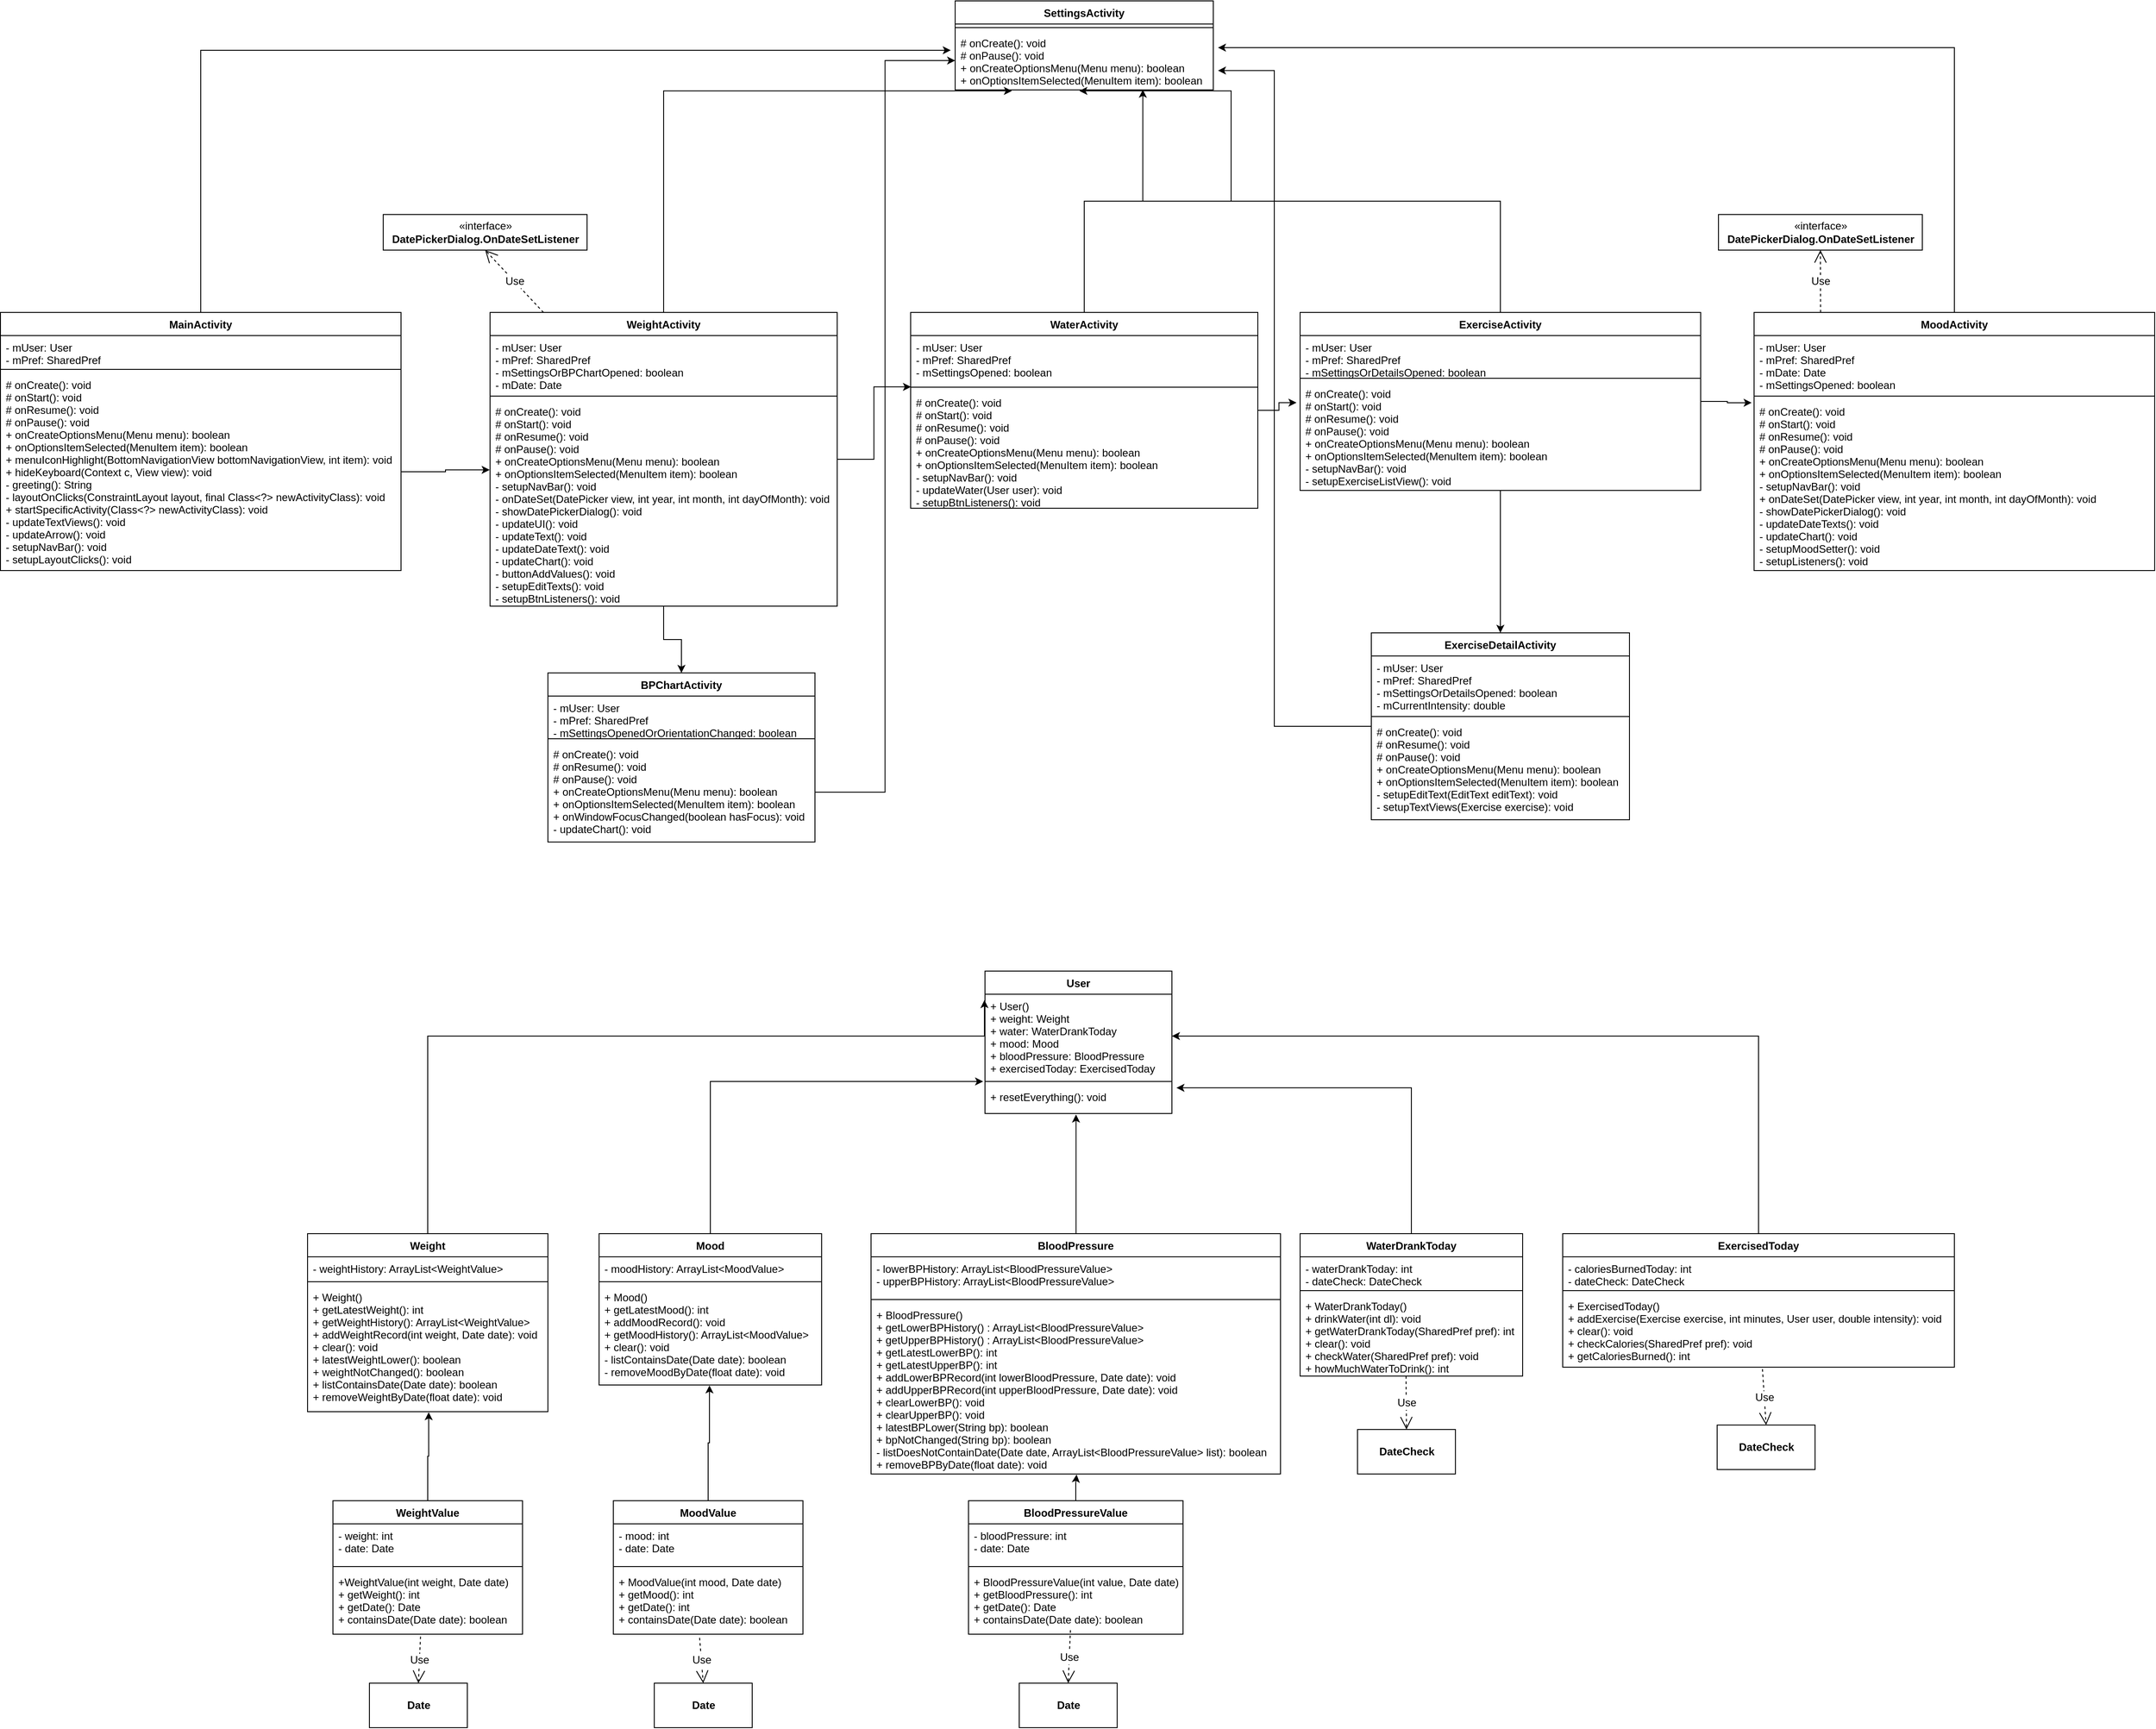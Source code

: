 <mxfile version="12.3.8" type="github" pages="3">
  <diagram id="FKbahxyHsdHMylaBDiBH" name="Activities">
    <mxGraphModel dx="2249" dy="1965" grid="1" gridSize="10" guides="1" tooltips="1" connect="1" arrows="1" fold="1" page="1" pageScale="1" pageWidth="827" pageHeight="1169" math="0" shadow="0">
      <root>
        <mxCell id="0"/>
        <mxCell id="1" parent="0"/>
        <mxCell id="6pe9OdGa_Bg9sdwcoF9k-3" style="edgeStyle=orthogonalEdgeStyle;rounded=0;orthogonalLoop=1;jettySize=auto;html=1;entryX=-0.017;entryY=0.325;entryDx=0;entryDy=0;entryPerimeter=0;fontFamily=Helvetica;fontSize=12;" edge="1" parent="1" source="yX1x67skVZEZTWmTHK4n-1" target="yX1x67skVZEZTWmTHK4n-24">
          <mxGeometry relative="1" as="geometry"/>
        </mxCell>
        <mxCell id="yX1x67skVZEZTWmTHK4n-1" value="MainActivity" style="swimlane;fontStyle=1;align=center;verticalAlign=top;childLayout=stackLayout;horizontal=1;startSize=26;horizontalStack=0;resizeParent=1;resizeParentMax=0;resizeLast=0;collapsible=1;marginBottom=0;" vertex="1" parent="1">
          <mxGeometry x="-384.5" y="90" width="450" height="290" as="geometry"/>
        </mxCell>
        <mxCell id="yX1x67skVZEZTWmTHK4n-2" value="- mUser: User&#xa;- mPref: SharedPref" style="text;strokeColor=none;fillColor=none;align=left;verticalAlign=top;spacingLeft=4;spacingRight=4;overflow=hidden;rotatable=0;points=[[0,0.5],[1,0.5]];portConstraint=eastwest;" vertex="1" parent="yX1x67skVZEZTWmTHK4n-1">
          <mxGeometry y="26" width="450" height="34" as="geometry"/>
        </mxCell>
        <mxCell id="yX1x67skVZEZTWmTHK4n-3" value="" style="line;strokeWidth=1;fillColor=none;align=left;verticalAlign=middle;spacingTop=-1;spacingLeft=3;spacingRight=3;rotatable=0;labelPosition=right;points=[];portConstraint=eastwest;" vertex="1" parent="yX1x67skVZEZTWmTHK4n-1">
          <mxGeometry y="60" width="450" height="8" as="geometry"/>
        </mxCell>
        <mxCell id="yX1x67skVZEZTWmTHK4n-4" value="# onCreate(): void&#xa;# onStart(): void&#xa;# onResume(): void&#xa;# onPause(): void&#xa;+ onCreateOptionsMenu(Menu menu): boolean&#xa;+ onOptionsItemSelected(MenuItem item): boolean&#xa;+ menuIconHighlight(BottomNavigationView bottomNavigationView, int item): void&#xa;+ hideKeyboard(Context c, View view): void&#xa;- greeting(): String&#xa;- layoutOnClicks(ConstraintLayout layout, final Class&lt;?&gt; newActivityClass): void&#xa;+ startSpecificActivity(Class&lt;?&gt; newActivityClass): void&#xa;- updateTextViews(): void&#xa;- updateArrow(): void &#xa;- setupNavBar(): void&#xa;- setupLayoutClicks(): void" style="text;strokeColor=none;fillColor=none;align=left;verticalAlign=top;spacingLeft=4;spacingRight=4;overflow=hidden;rotatable=0;points=[[0,0.5],[1,0.5]];portConstraint=eastwest;" vertex="1" parent="yX1x67skVZEZTWmTHK4n-1">
          <mxGeometry y="68" width="450" height="222" as="geometry"/>
        </mxCell>
        <mxCell id="yX1x67skVZEZTWmTHK4n-43" style="edgeStyle=orthogonalEdgeStyle;rounded=0;orthogonalLoop=1;jettySize=auto;html=1;entryX=0.5;entryY=0;entryDx=0;entryDy=0;fontFamily=Helvetica;fontSize=36;" edge="1" parent="1" source="yX1x67skVZEZTWmTHK4n-5" target="yX1x67skVZEZTWmTHK4n-29">
          <mxGeometry relative="1" as="geometry"/>
        </mxCell>
        <mxCell id="yX1x67skVZEZTWmTHK4n-46" style="edgeStyle=orthogonalEdgeStyle;rounded=0;orthogonalLoop=1;jettySize=auto;html=1;entryX=0.001;entryY=-0.033;entryDx=0;entryDy=0;entryPerimeter=0;fontFamily=Helvetica;fontSize=36;" edge="1" parent="1" source="yX1x67skVZEZTWmTHK4n-5" target="yX1x67skVZEZTWmTHK4n-20">
          <mxGeometry relative="1" as="geometry"/>
        </mxCell>
        <mxCell id="6pe9OdGa_Bg9sdwcoF9k-7" style="edgeStyle=orthogonalEdgeStyle;rounded=0;orthogonalLoop=1;jettySize=auto;html=1;entryX=0.22;entryY=1.017;entryDx=0;entryDy=0;entryPerimeter=0;fontFamily=Helvetica;fontSize=12;" edge="1" parent="1" source="yX1x67skVZEZTWmTHK4n-5" target="yX1x67skVZEZTWmTHK4n-24">
          <mxGeometry relative="1" as="geometry"/>
        </mxCell>
        <mxCell id="yX1x67skVZEZTWmTHK4n-5" value="WeightActivity&#xa;" style="swimlane;fontStyle=1;align=center;verticalAlign=top;childLayout=stackLayout;horizontal=1;startSize=26;horizontalStack=0;resizeParent=1;resizeParentMax=0;resizeLast=0;collapsible=1;marginBottom=0;" vertex="1" parent="1">
          <mxGeometry x="165.5" y="90" width="390" height="330" as="geometry"/>
        </mxCell>
        <mxCell id="U3lXuNvNtGByxPlmGDbf-3" value="Use" style="endArrow=open;endSize=12;dashed=1;html=1;fontFamily=Helvetica;fontSize=12;entryX=0.5;entryY=1;entryDx=0;entryDy=0;" edge="1" parent="yX1x67skVZEZTWmTHK4n-5" target="U3lXuNvNtGByxPlmGDbf-1">
          <mxGeometry width="160" relative="1" as="geometry">
            <mxPoint x="60" as="sourcePoint"/>
            <mxPoint x="220" as="targetPoint"/>
          </mxGeometry>
        </mxCell>
        <mxCell id="yX1x67skVZEZTWmTHK4n-6" value="- mUser: User&#xa;- mPref: SharedPref&#xa;- mSettingsOrBPChartOpened: boolean&#xa;- mDate: Date" style="text;strokeColor=none;fillColor=none;align=left;verticalAlign=top;spacingLeft=4;spacingRight=4;overflow=hidden;rotatable=0;points=[[0,0.5],[1,0.5]];portConstraint=eastwest;" vertex="1" parent="yX1x67skVZEZTWmTHK4n-5">
          <mxGeometry y="26" width="390" height="64" as="geometry"/>
        </mxCell>
        <mxCell id="yX1x67skVZEZTWmTHK4n-7" value="" style="line;strokeWidth=1;fillColor=none;align=left;verticalAlign=middle;spacingTop=-1;spacingLeft=3;spacingRight=3;rotatable=0;labelPosition=right;points=[];portConstraint=eastwest;" vertex="1" parent="yX1x67skVZEZTWmTHK4n-5">
          <mxGeometry y="90" width="390" height="8" as="geometry"/>
        </mxCell>
        <mxCell id="yX1x67skVZEZTWmTHK4n-8" value="# onCreate(): void&#xa;# onStart(): void&#xa;# onResume(): void&#xa;# onPause(): void&#xa;+ onCreateOptionsMenu(Menu menu): boolean&#xa;+ onOptionsItemSelected(MenuItem item): boolean&#xa;- setupNavBar(): void&#xa;- onDateSet(DatePicker view, int year, int month, int dayOfMonth): void&#xa;- showDatePickerDialog(): void&#xa;- updateUI(): void&#xa;- updateText(): void&#xa;- updateDateText(): void&#xa;- updateChart(): void &#xa;- buttonAddValues(): void&#xa;- setupEditTexts(): void&#xa;- setupBtnListeners(): void" style="text;strokeColor=none;fillColor=none;align=left;verticalAlign=top;spacingLeft=4;spacingRight=4;overflow=hidden;rotatable=0;points=[[0,0.5],[1,0.5]];portConstraint=eastwest;" vertex="1" parent="yX1x67skVZEZTWmTHK4n-5">
          <mxGeometry y="98" width="390" height="232" as="geometry"/>
        </mxCell>
        <mxCell id="yX1x67skVZEZTWmTHK4n-44" style="edgeStyle=orthogonalEdgeStyle;rounded=0;orthogonalLoop=1;jettySize=auto;html=1;entryX=0.5;entryY=0;entryDx=0;entryDy=0;fontFamily=Helvetica;fontSize=36;" edge="1" parent="1" source="yX1x67skVZEZTWmTHK4n-9" target="yX1x67skVZEZTWmTHK4n-25">
          <mxGeometry relative="1" as="geometry"/>
        </mxCell>
        <mxCell id="yX1x67skVZEZTWmTHK4n-48" style="edgeStyle=orthogonalEdgeStyle;rounded=0;orthogonalLoop=1;jettySize=auto;html=1;entryX=-0.006;entryY=0.018;entryDx=0;entryDy=0;entryPerimeter=0;fontFamily=Helvetica;fontSize=36;" edge="1" parent="1" source="yX1x67skVZEZTWmTHK4n-9" target="yX1x67skVZEZTWmTHK4n-16">
          <mxGeometry relative="1" as="geometry"/>
        </mxCell>
        <mxCell id="6pe9OdGa_Bg9sdwcoF9k-5" style="edgeStyle=orthogonalEdgeStyle;rounded=0;orthogonalLoop=1;jettySize=auto;html=1;entryX=0.727;entryY=0.996;entryDx=0;entryDy=0;entryPerimeter=0;fontFamily=Helvetica;fontSize=12;" edge="1" parent="1" source="yX1x67skVZEZTWmTHK4n-9" target="yX1x67skVZEZTWmTHK4n-24">
          <mxGeometry relative="1" as="geometry"/>
        </mxCell>
        <mxCell id="yX1x67skVZEZTWmTHK4n-9" value="ExerciseActivity" style="swimlane;fontStyle=1;align=center;verticalAlign=top;childLayout=stackLayout;horizontal=1;startSize=26;horizontalStack=0;resizeParent=1;resizeParentMax=0;resizeLast=0;collapsible=1;marginBottom=0;" vertex="1" parent="1">
          <mxGeometry x="1075.5" y="90" width="450" height="200" as="geometry"/>
        </mxCell>
        <mxCell id="yX1x67skVZEZTWmTHK4n-10" value="- mUser: User&#xa;- mPref: SharedPref&#xa;- mSettingsOrDetailsOpened: boolean" style="text;strokeColor=none;fillColor=none;align=left;verticalAlign=top;spacingLeft=4;spacingRight=4;overflow=hidden;rotatable=0;points=[[0,0.5],[1,0.5]];portConstraint=eastwest;" vertex="1" parent="yX1x67skVZEZTWmTHK4n-9">
          <mxGeometry y="26" width="450" height="44" as="geometry"/>
        </mxCell>
        <mxCell id="yX1x67skVZEZTWmTHK4n-11" value="" style="line;strokeWidth=1;fillColor=none;align=left;verticalAlign=middle;spacingTop=-1;spacingLeft=3;spacingRight=3;rotatable=0;labelPosition=right;points=[];portConstraint=eastwest;" vertex="1" parent="yX1x67skVZEZTWmTHK4n-9">
          <mxGeometry y="70" width="450" height="8" as="geometry"/>
        </mxCell>
        <mxCell id="yX1x67skVZEZTWmTHK4n-12" value="# onCreate(): void&#xa;# onStart(): void&#xa;# onResume(): void&#xa;# onPause(): void&#xa;+ onCreateOptionsMenu(Menu menu): boolean&#xa;+ onOptionsItemSelected(MenuItem item): boolean&#xa;- setupNavBar(): void&#xa;- setupExerciseListView(): void" style="text;strokeColor=none;fillColor=none;align=left;verticalAlign=top;spacingLeft=4;spacingRight=4;overflow=hidden;rotatable=0;points=[[0,0.5],[1,0.5]];portConstraint=eastwest;" vertex="1" parent="yX1x67skVZEZTWmTHK4n-9">
          <mxGeometry y="78" width="450" height="122" as="geometry"/>
        </mxCell>
        <mxCell id="6pe9OdGa_Bg9sdwcoF9k-6" style="edgeStyle=orthogonalEdgeStyle;rounded=0;orthogonalLoop=1;jettySize=auto;html=1;entryX=1.018;entryY=0.281;entryDx=0;entryDy=0;entryPerimeter=0;fontFamily=Helvetica;fontSize=12;" edge="1" parent="1" source="yX1x67skVZEZTWmTHK4n-13" target="yX1x67skVZEZTWmTHK4n-24">
          <mxGeometry relative="1" as="geometry"/>
        </mxCell>
        <mxCell id="yX1x67skVZEZTWmTHK4n-13" value="MoodActivity" style="swimlane;fontStyle=1;align=center;verticalAlign=top;childLayout=stackLayout;horizontal=1;startSize=26;horizontalStack=0;resizeParent=1;resizeParentMax=0;resizeLast=0;collapsible=1;marginBottom=0;" vertex="1" parent="1">
          <mxGeometry x="1585.5" y="90" width="450" height="290" as="geometry"/>
        </mxCell>
        <mxCell id="yX1x67skVZEZTWmTHK4n-14" value="- mUser: User&#xa;- mPref: SharedPref&#xa;- mDate: Date&#xa;- mSettingsOpened: boolean" style="text;strokeColor=none;fillColor=none;align=left;verticalAlign=top;spacingLeft=4;spacingRight=4;overflow=hidden;rotatable=0;points=[[0,0.5],[1,0.5]];portConstraint=eastwest;" vertex="1" parent="yX1x67skVZEZTWmTHK4n-13">
          <mxGeometry y="26" width="450" height="64" as="geometry"/>
        </mxCell>
        <mxCell id="yX1x67skVZEZTWmTHK4n-15" value="" style="line;strokeWidth=1;fillColor=none;align=left;verticalAlign=middle;spacingTop=-1;spacingLeft=3;spacingRight=3;rotatable=0;labelPosition=right;points=[];portConstraint=eastwest;" vertex="1" parent="yX1x67skVZEZTWmTHK4n-13">
          <mxGeometry y="90" width="450" height="8" as="geometry"/>
        </mxCell>
        <mxCell id="yX1x67skVZEZTWmTHK4n-16" value="# onCreate(): void&#xa;# onStart(): void&#xa;# onResume(): void&#xa;# onPause(): void&#xa;+ onCreateOptionsMenu(Menu menu): boolean&#xa;+ onOptionsItemSelected(MenuItem item): boolean&#xa;- setupNavBar(): void&#xa;+ onDateSet(DatePicker view, int year, int month, int dayOfMonth): void&#xa;- showDatePickerDialog(): void&#xa;- updateDateTexts(): void&#xa;- updateChart(): void&#xa;- setupMoodSetter(): void&#xa;- setupListeners(): void" style="text;strokeColor=none;fillColor=none;align=left;verticalAlign=top;spacingLeft=4;spacingRight=4;overflow=hidden;rotatable=0;points=[[0,0.5],[1,0.5]];portConstraint=eastwest;" vertex="1" parent="yX1x67skVZEZTWmTHK4n-13">
          <mxGeometry y="98" width="450" height="192" as="geometry"/>
        </mxCell>
        <mxCell id="yX1x67skVZEZTWmTHK4n-21" value="SettingsActivity" style="swimlane;fontStyle=1;align=center;verticalAlign=top;childLayout=stackLayout;horizontal=1;startSize=26;horizontalStack=0;resizeParent=1;resizeParentMax=0;resizeLast=0;collapsible=1;marginBottom=0;" vertex="1" parent="1">
          <mxGeometry x="688" y="-260" width="290" height="100" as="geometry"/>
        </mxCell>
        <mxCell id="yX1x67skVZEZTWmTHK4n-23" value="" style="line;strokeWidth=1;fillColor=none;align=left;verticalAlign=middle;spacingTop=-1;spacingLeft=3;spacingRight=3;rotatable=0;labelPosition=right;points=[];portConstraint=eastwest;" vertex="1" parent="yX1x67skVZEZTWmTHK4n-21">
          <mxGeometry y="26" width="290" height="8" as="geometry"/>
        </mxCell>
        <mxCell id="yX1x67skVZEZTWmTHK4n-24" value="# onCreate(): void&#xa;# onPause(): void&#xa;+ onCreateOptionsMenu(Menu menu): boolean&#xa;+ onOptionsItemSelected(MenuItem item): boolean&#xa;" style="text;strokeColor=none;fillColor=none;align=left;verticalAlign=top;spacingLeft=4;spacingRight=4;overflow=hidden;rotatable=0;points=[[0,0.5],[1,0.5]];portConstraint=eastwest;" vertex="1" parent="yX1x67skVZEZTWmTHK4n-21">
          <mxGeometry y="34" width="290" height="66" as="geometry"/>
        </mxCell>
        <mxCell id="6pe9OdGa_Bg9sdwcoF9k-8" style="edgeStyle=orthogonalEdgeStyle;rounded=0;orthogonalLoop=1;jettySize=auto;html=1;entryX=1.018;entryY=0.671;entryDx=0;entryDy=0;entryPerimeter=0;fontFamily=Helvetica;fontSize=12;" edge="1" parent="1" source="yX1x67skVZEZTWmTHK4n-25" target="yX1x67skVZEZTWmTHK4n-24">
          <mxGeometry relative="1" as="geometry">
            <Array as="points">
              <mxPoint x="1046.5" y="555"/>
              <mxPoint x="1046.5" y="-182"/>
            </Array>
          </mxGeometry>
        </mxCell>
        <mxCell id="yX1x67skVZEZTWmTHK4n-25" value="ExerciseDetailActivity" style="swimlane;fontStyle=1;align=center;verticalAlign=top;childLayout=stackLayout;horizontal=1;startSize=26;horizontalStack=0;resizeParent=1;resizeParentMax=0;resizeLast=0;collapsible=1;marginBottom=0;" vertex="1" parent="1">
          <mxGeometry x="1155.5" y="450" width="290" height="210" as="geometry"/>
        </mxCell>
        <mxCell id="yX1x67skVZEZTWmTHK4n-26" value="- mUser: User&#xa;- mPref: SharedPref&#xa;- mSettingsOrDetailsOpened: boolean&#xa;- mCurrentIntensity: double" style="text;strokeColor=none;fillColor=none;align=left;verticalAlign=top;spacingLeft=4;spacingRight=4;overflow=hidden;rotatable=0;points=[[0,0.5],[1,0.5]];portConstraint=eastwest;" vertex="1" parent="yX1x67skVZEZTWmTHK4n-25">
          <mxGeometry y="26" width="290" height="64" as="geometry"/>
        </mxCell>
        <mxCell id="yX1x67skVZEZTWmTHK4n-27" value="" style="line;strokeWidth=1;fillColor=none;align=left;verticalAlign=middle;spacingTop=-1;spacingLeft=3;spacingRight=3;rotatable=0;labelPosition=right;points=[];portConstraint=eastwest;" vertex="1" parent="yX1x67skVZEZTWmTHK4n-25">
          <mxGeometry y="90" width="290" height="8" as="geometry"/>
        </mxCell>
        <mxCell id="yX1x67skVZEZTWmTHK4n-28" value="# onCreate(): void&#xa;# onResume(): void&#xa;# onPause(): void&#xa;+ onCreateOptionsMenu(Menu menu): boolean&#xa;+ onOptionsItemSelected(MenuItem item): boolean&#xa;- setupEditText(EditText editText): void&#xa;- setupTextViews(Exercise exercise): void&#xa;" style="text;strokeColor=none;fillColor=none;align=left;verticalAlign=top;spacingLeft=4;spacingRight=4;overflow=hidden;rotatable=0;points=[[0,0.5],[1,0.5]];portConstraint=eastwest;" vertex="1" parent="yX1x67skVZEZTWmTHK4n-25">
          <mxGeometry y="98" width="290" height="112" as="geometry"/>
        </mxCell>
        <mxCell id="yX1x67skVZEZTWmTHK4n-29" value="BPChartActivity" style="swimlane;fontStyle=1;align=center;verticalAlign=top;childLayout=stackLayout;horizontal=1;startSize=26;horizontalStack=0;resizeParent=1;resizeParentMax=0;resizeLast=0;collapsible=1;marginBottom=0;" vertex="1" parent="1">
          <mxGeometry x="230.5" y="495" width="300" height="190" as="geometry"/>
        </mxCell>
        <mxCell id="yX1x67skVZEZTWmTHK4n-30" value="- mUser: User&#xa;- mPref: SharedPref&#xa;- mSettingsOpenedOrOrientationChanged: boolean" style="text;strokeColor=none;fillColor=none;align=left;verticalAlign=top;spacingLeft=4;spacingRight=4;overflow=hidden;rotatable=0;points=[[0,0.5],[1,0.5]];portConstraint=eastwest;" vertex="1" parent="yX1x67skVZEZTWmTHK4n-29">
          <mxGeometry y="26" width="300" height="44" as="geometry"/>
        </mxCell>
        <mxCell id="yX1x67skVZEZTWmTHK4n-31" value="" style="line;strokeWidth=1;fillColor=none;align=left;verticalAlign=middle;spacingTop=-1;spacingLeft=3;spacingRight=3;rotatable=0;labelPosition=right;points=[];portConstraint=eastwest;" vertex="1" parent="yX1x67skVZEZTWmTHK4n-29">
          <mxGeometry y="70" width="300" height="8" as="geometry"/>
        </mxCell>
        <mxCell id="yX1x67skVZEZTWmTHK4n-32" value="# onCreate(): void&#xa;# onResume(): void&#xa;# onPause(): void&#xa;+ onCreateOptionsMenu(Menu menu): boolean&#xa;+ onOptionsItemSelected(MenuItem item): boolean&#xa;+ onWindowFocusChanged(boolean hasFocus): void&#xa;- updateChart(): void" style="text;strokeColor=none;fillColor=none;align=left;verticalAlign=top;spacingLeft=4;spacingRight=4;overflow=hidden;rotatable=0;points=[[0,0.5],[1,0.5]];portConstraint=eastwest;" vertex="1" parent="yX1x67skVZEZTWmTHK4n-29">
          <mxGeometry y="78" width="300" height="112" as="geometry"/>
        </mxCell>
        <mxCell id="yX1x67skVZEZTWmTHK4n-47" style="edgeStyle=orthogonalEdgeStyle;rounded=0;orthogonalLoop=1;jettySize=auto;html=1;entryX=-0.009;entryY=0.192;entryDx=0;entryDy=0;entryPerimeter=0;fontFamily=Helvetica;fontSize=36;" edge="1" parent="1" source="yX1x67skVZEZTWmTHK4n-17" target="yX1x67skVZEZTWmTHK4n-12">
          <mxGeometry relative="1" as="geometry"/>
        </mxCell>
        <mxCell id="6pe9OdGa_Bg9sdwcoF9k-1" style="edgeStyle=orthogonalEdgeStyle;rounded=0;orthogonalLoop=1;jettySize=auto;html=1;entryX=0.481;entryY=1.017;entryDx=0;entryDy=0;entryPerimeter=0;fontFamily=Helvetica;fontSize=12;" edge="1" parent="1" source="yX1x67skVZEZTWmTHK4n-17" target="yX1x67skVZEZTWmTHK4n-24">
          <mxGeometry relative="1" as="geometry"/>
        </mxCell>
        <mxCell id="yX1x67skVZEZTWmTHK4n-17" value="WaterActivity&#xa;" style="swimlane;fontStyle=1;align=center;verticalAlign=top;childLayout=stackLayout;horizontal=1;startSize=26;horizontalStack=0;resizeParent=1;resizeParentMax=0;resizeLast=0;collapsible=1;marginBottom=0;" vertex="1" parent="1">
          <mxGeometry x="638" y="90" width="390" height="220" as="geometry"/>
        </mxCell>
        <mxCell id="yX1x67skVZEZTWmTHK4n-18" value="- mUser: User&#xa;- mPref: SharedPref&#xa;- mSettingsOpened: boolean" style="text;strokeColor=none;fillColor=none;align=left;verticalAlign=top;spacingLeft=4;spacingRight=4;overflow=hidden;rotatable=0;points=[[0,0.5],[1,0.5]];portConstraint=eastwest;" vertex="1" parent="yX1x67skVZEZTWmTHK4n-17">
          <mxGeometry y="26" width="390" height="54" as="geometry"/>
        </mxCell>
        <mxCell id="yX1x67skVZEZTWmTHK4n-19" value="" style="line;strokeWidth=1;fillColor=none;align=left;verticalAlign=middle;spacingTop=-1;spacingLeft=3;spacingRight=3;rotatable=0;labelPosition=right;points=[];portConstraint=eastwest;" vertex="1" parent="yX1x67skVZEZTWmTHK4n-17">
          <mxGeometry y="80" width="390" height="8" as="geometry"/>
        </mxCell>
        <mxCell id="yX1x67skVZEZTWmTHK4n-20" value="# onCreate(): void&#xa;# onStart(): void&#xa;# onResume(): void&#xa;# onPause(): void&#xa;+ onCreateOptionsMenu(Menu menu): boolean&#xa;+ onOptionsItemSelected(MenuItem item): boolean&#xa;- setupNavBar(): void&#xa;- updateWater(User user): void&#xa;- setupBtnListeners(): void&#xa;" style="text;strokeColor=none;fillColor=none;align=left;verticalAlign=top;spacingLeft=4;spacingRight=4;overflow=hidden;rotatable=0;points=[[0,0.5],[1,0.5]];portConstraint=eastwest;" vertex="1" parent="yX1x67skVZEZTWmTHK4n-17">
          <mxGeometry y="88" width="390" height="132" as="geometry"/>
        </mxCell>
        <mxCell id="yX1x67skVZEZTWmTHK4n-45" style="edgeStyle=orthogonalEdgeStyle;rounded=0;orthogonalLoop=1;jettySize=auto;html=1;entryX=-0.001;entryY=0.34;entryDx=0;entryDy=0;entryPerimeter=0;fontFamily=Helvetica;fontSize=36;" edge="1" parent="1" source="yX1x67skVZEZTWmTHK4n-4" target="yX1x67skVZEZTWmTHK4n-8">
          <mxGeometry relative="1" as="geometry"/>
        </mxCell>
        <mxCell id="6pe9OdGa_Bg9sdwcoF9k-9" style="edgeStyle=orthogonalEdgeStyle;rounded=0;orthogonalLoop=1;jettySize=auto;html=1;entryX=0;entryY=0.5;entryDx=0;entryDy=0;fontFamily=Helvetica;fontSize=12;" edge="1" parent="1" source="yX1x67skVZEZTWmTHK4n-32" target="yX1x67skVZEZTWmTHK4n-24">
          <mxGeometry relative="1" as="geometry"/>
        </mxCell>
        <mxCell id="U3lXuNvNtGByxPlmGDbf-1" value="«interface»&lt;br&gt;&lt;b&gt;DatePickerDialog.OnDateSetListener&lt;/b&gt;" style="html=1;fontFamily=Helvetica;fontSize=12;" vertex="1" parent="1">
          <mxGeometry x="45.5" y="-20" width="229" height="40" as="geometry"/>
        </mxCell>
        <mxCell id="U3lXuNvNtGByxPlmGDbf-4" value="Use" style="endArrow=open;endSize=12;dashed=1;html=1;fontFamily=Helvetica;fontSize=12;entryX=0.5;entryY=1;entryDx=0;entryDy=0;exitX=0.166;exitY=0;exitDx=0;exitDy=0;exitPerimeter=0;" edge="1" parent="1" target="U3lXuNvNtGByxPlmGDbf-5" source="yX1x67skVZEZTWmTHK4n-13">
          <mxGeometry width="160" relative="1" as="geometry">
            <mxPoint x="1725.5" y="90.0" as="sourcePoint"/>
            <mxPoint x="1995.5" y="20" as="targetPoint"/>
          </mxGeometry>
        </mxCell>
        <mxCell id="U3lXuNvNtGByxPlmGDbf-5" value="«interface»&lt;br&gt;&lt;b&gt;DatePickerDialog.OnDateSetListener&lt;/b&gt;" style="html=1;fontFamily=Helvetica;fontSize=12;" vertex="1" parent="1">
          <mxGeometry x="1545.5" y="-20" width="229" height="40" as="geometry"/>
        </mxCell>
        <mxCell id="BoZ6NvaPZbOIna1a6K3g-1" value="User" style="swimlane;fontStyle=1;align=center;verticalAlign=top;childLayout=stackLayout;horizontal=1;startSize=26;horizontalStack=0;resizeParent=1;resizeParentMax=0;resizeLast=0;collapsible=1;marginBottom=0;fontFamily=Helvetica;fontSize=12;" vertex="1" parent="1">
          <mxGeometry x="721.5" y="830" width="210" height="160" as="geometry"/>
        </mxCell>
        <mxCell id="BoZ6NvaPZbOIna1a6K3g-2" value="+ User()&#xa;+ weight: Weight&#xa;+ water: WaterDrankToday&#xa;+ mood: Mood&#xa;+ bloodPressure: BloodPressure&#xa;+ exercisedToday: ExercisedToday" style="text;strokeColor=none;fillColor=none;align=left;verticalAlign=top;spacingLeft=4;spacingRight=4;overflow=hidden;rotatable=0;points=[[0,0.5],[1,0.5]];portConstraint=eastwest;" vertex="1" parent="BoZ6NvaPZbOIna1a6K3g-1">
          <mxGeometry y="26" width="210" height="94" as="geometry"/>
        </mxCell>
        <mxCell id="BoZ6NvaPZbOIna1a6K3g-3" value="" style="line;strokeWidth=1;fillColor=none;align=left;verticalAlign=middle;spacingTop=-1;spacingLeft=3;spacingRight=3;rotatable=0;labelPosition=right;points=[];portConstraint=eastwest;" vertex="1" parent="BoZ6NvaPZbOIna1a6K3g-1">
          <mxGeometry y="120" width="210" height="8" as="geometry"/>
        </mxCell>
        <mxCell id="BoZ6NvaPZbOIna1a6K3g-4" value="+ resetEverything(): void" style="text;strokeColor=none;fillColor=none;align=left;verticalAlign=top;spacingLeft=4;spacingRight=4;overflow=hidden;rotatable=0;points=[[0,0.5],[1,0.5]];portConstraint=eastwest;" vertex="1" parent="BoZ6NvaPZbOIna1a6K3g-1">
          <mxGeometry y="128" width="210" height="32" as="geometry"/>
        </mxCell>
        <mxCell id="BoZ6NvaPZbOIna1a6K3g-5" style="edgeStyle=orthogonalEdgeStyle;rounded=0;orthogonalLoop=1;jettySize=auto;html=1;entryX=-0.003;entryY=0.07;entryDx=0;entryDy=0;entryPerimeter=0;fontFamily=Helvetica;fontSize=12;" edge="1" parent="1" source="BoZ6NvaPZbOIna1a6K3g-6" target="BoZ6NvaPZbOIna1a6K3g-2">
          <mxGeometry relative="1" as="geometry">
            <Array as="points">
              <mxPoint x="95" y="903"/>
              <mxPoint x="721" y="903"/>
            </Array>
          </mxGeometry>
        </mxCell>
        <mxCell id="BoZ6NvaPZbOIna1a6K3g-6" value="Weight" style="swimlane;fontStyle=1;align=center;verticalAlign=top;childLayout=stackLayout;horizontal=1;startSize=26;horizontalStack=0;resizeParent=1;resizeParentMax=0;resizeLast=0;collapsible=1;marginBottom=0;fontFamily=Helvetica;fontSize=12;" vertex="1" parent="1">
          <mxGeometry x="-39.5" y="1125" width="270" height="200" as="geometry"/>
        </mxCell>
        <mxCell id="BoZ6NvaPZbOIna1a6K3g-7" value="- weightHistory: ArrayList&lt;WeightValue&gt;&#xa;" style="text;strokeColor=none;fillColor=none;align=left;verticalAlign=top;spacingLeft=4;spacingRight=4;overflow=hidden;rotatable=0;points=[[0,0.5],[1,0.5]];portConstraint=eastwest;" vertex="1" parent="BoZ6NvaPZbOIna1a6K3g-6">
          <mxGeometry y="26" width="270" height="24" as="geometry"/>
        </mxCell>
        <mxCell id="BoZ6NvaPZbOIna1a6K3g-8" value="" style="line;strokeWidth=1;fillColor=none;align=left;verticalAlign=middle;spacingTop=-1;spacingLeft=3;spacingRight=3;rotatable=0;labelPosition=right;points=[];portConstraint=eastwest;" vertex="1" parent="BoZ6NvaPZbOIna1a6K3g-6">
          <mxGeometry y="50" width="270" height="8" as="geometry"/>
        </mxCell>
        <mxCell id="BoZ6NvaPZbOIna1a6K3g-9" value="+ Weight()&#xa;+ getLatestWeight(): int&#xa;+ getWeightHistory(): ArrayList&lt;WeightValue&gt;&#xa;+ addWeightRecord(int weight, Date date): void&#xa;+ clear(): void&#xa;+ latestWeightLower(): boolean&#xa;+ weightNotChanged(): boolean&#xa;+ listContainsDate(Date date): boolean&#xa;+ removeWeightByDate(float date): void" style="text;strokeColor=none;fillColor=none;align=left;verticalAlign=top;spacingLeft=4;spacingRight=4;overflow=hidden;rotatable=0;points=[[0,0.5],[1,0.5]];portConstraint=eastwest;" vertex="1" parent="BoZ6NvaPZbOIna1a6K3g-6">
          <mxGeometry y="58" width="270" height="142" as="geometry"/>
        </mxCell>
        <mxCell id="BoZ6NvaPZbOIna1a6K3g-10" style="edgeStyle=orthogonalEdgeStyle;rounded=0;orthogonalLoop=1;jettySize=auto;html=1;entryX=1.024;entryY=0.098;entryDx=0;entryDy=0;entryPerimeter=0;fontFamily=Helvetica;fontSize=12;" edge="1" parent="1" source="BoZ6NvaPZbOIna1a6K3g-11" target="BoZ6NvaPZbOIna1a6K3g-4">
          <mxGeometry relative="1" as="geometry">
            <Array as="points">
              <mxPoint x="1200" y="961"/>
            </Array>
          </mxGeometry>
        </mxCell>
        <mxCell id="BoZ6NvaPZbOIna1a6K3g-11" value="WaterDrankToday" style="swimlane;fontStyle=1;align=center;verticalAlign=top;childLayout=stackLayout;horizontal=1;startSize=26;horizontalStack=0;resizeParent=1;resizeParentMax=0;resizeLast=0;collapsible=1;marginBottom=0;fontFamily=Helvetica;fontSize=12;" vertex="1" parent="1">
          <mxGeometry x="1075.5" y="1125" width="250" height="160" as="geometry"/>
        </mxCell>
        <mxCell id="BoZ6NvaPZbOIna1a6K3g-12" value="- waterDrankToday: int&#xa;- dateCheck: DateCheck" style="text;strokeColor=none;fillColor=none;align=left;verticalAlign=top;spacingLeft=4;spacingRight=4;overflow=hidden;rotatable=0;points=[[0,0.5],[1,0.5]];portConstraint=eastwest;" vertex="1" parent="BoZ6NvaPZbOIna1a6K3g-11">
          <mxGeometry y="26" width="250" height="34" as="geometry"/>
        </mxCell>
        <mxCell id="BoZ6NvaPZbOIna1a6K3g-13" value="" style="line;strokeWidth=1;fillColor=none;align=left;verticalAlign=middle;spacingTop=-1;spacingLeft=3;spacingRight=3;rotatable=0;labelPosition=right;points=[];portConstraint=eastwest;" vertex="1" parent="BoZ6NvaPZbOIna1a6K3g-11">
          <mxGeometry y="60" width="250" height="8" as="geometry"/>
        </mxCell>
        <mxCell id="BoZ6NvaPZbOIna1a6K3g-14" value="+ WaterDrankToday()&#xa;+ drinkWater(int dl): void&#xa;+ getWaterDrankToday(SharedPref pref): int&#xa;+ clear(): void&#xa;+ checkWater(SharedPref pref): void&#xa;+ howMuchWaterToDrink(): int" style="text;strokeColor=none;fillColor=none;align=left;verticalAlign=top;spacingLeft=4;spacingRight=4;overflow=hidden;rotatable=0;points=[[0,0.5],[1,0.5]];portConstraint=eastwest;" vertex="1" parent="BoZ6NvaPZbOIna1a6K3g-11">
          <mxGeometry y="68" width="250" height="92" as="geometry"/>
        </mxCell>
        <mxCell id="BoZ6NvaPZbOIna1a6K3g-15" style="edgeStyle=orthogonalEdgeStyle;rounded=0;orthogonalLoop=1;jettySize=auto;html=1;entryX=-0.01;entryY=1.043;entryDx=0;entryDy=0;entryPerimeter=0;fontFamily=Helvetica;fontSize=12;" edge="1" parent="1" source="BoZ6NvaPZbOIna1a6K3g-16" target="BoZ6NvaPZbOIna1a6K3g-2">
          <mxGeometry relative="1" as="geometry">
            <Array as="points">
              <mxPoint x="413" y="954"/>
            </Array>
          </mxGeometry>
        </mxCell>
        <mxCell id="BoZ6NvaPZbOIna1a6K3g-16" value="Mood" style="swimlane;fontStyle=1;align=center;verticalAlign=top;childLayout=stackLayout;horizontal=1;startSize=26;horizontalStack=0;resizeParent=1;resizeParentMax=0;resizeLast=0;collapsible=1;marginBottom=0;fontFamily=Helvetica;fontSize=12;" vertex="1" parent="1">
          <mxGeometry x="288" y="1125" width="250" height="170" as="geometry"/>
        </mxCell>
        <mxCell id="BoZ6NvaPZbOIna1a6K3g-17" value="- moodHistory: ArrayList&lt;MoodValue&gt;" style="text;strokeColor=none;fillColor=none;align=left;verticalAlign=top;spacingLeft=4;spacingRight=4;overflow=hidden;rotatable=0;points=[[0,0.5],[1,0.5]];portConstraint=eastwest;" vertex="1" parent="BoZ6NvaPZbOIna1a6K3g-16">
          <mxGeometry y="26" width="250" height="24" as="geometry"/>
        </mxCell>
        <mxCell id="BoZ6NvaPZbOIna1a6K3g-18" value="" style="line;strokeWidth=1;fillColor=none;align=left;verticalAlign=middle;spacingTop=-1;spacingLeft=3;spacingRight=3;rotatable=0;labelPosition=right;points=[];portConstraint=eastwest;" vertex="1" parent="BoZ6NvaPZbOIna1a6K3g-16">
          <mxGeometry y="50" width="250" height="8" as="geometry"/>
        </mxCell>
        <mxCell id="BoZ6NvaPZbOIna1a6K3g-19" value="+ Mood()&#xa;+ getLatestMood(): int&#xa;+ addMoodRecord(): void&#xa;+ getMoodHistory(): ArrayList&lt;MoodValue&gt;&#xa;+ clear(): void&#xa;- listContainsDate(Date date): boolean&#xa;- removeMoodByDate(float date): void" style="text;strokeColor=none;fillColor=none;align=left;verticalAlign=top;spacingLeft=4;spacingRight=4;overflow=hidden;rotatable=0;points=[[0,0.5],[1,0.5]];portConstraint=eastwest;" vertex="1" parent="BoZ6NvaPZbOIna1a6K3g-16">
          <mxGeometry y="58" width="250" height="112" as="geometry"/>
        </mxCell>
        <mxCell id="BoZ6NvaPZbOIna1a6K3g-20" style="edgeStyle=orthogonalEdgeStyle;rounded=0;orthogonalLoop=1;jettySize=auto;html=1;entryX=0.487;entryY=1.036;entryDx=0;entryDy=0;entryPerimeter=0;fontFamily=Helvetica;fontSize=12;" edge="1" parent="1" source="BoZ6NvaPZbOIna1a6K3g-21" target="BoZ6NvaPZbOIna1a6K3g-4">
          <mxGeometry relative="1" as="geometry">
            <Array as="points">
              <mxPoint x="739.5" y="1155"/>
              <mxPoint x="736.5" y="1155"/>
            </Array>
          </mxGeometry>
        </mxCell>
        <mxCell id="BoZ6NvaPZbOIna1a6K3g-21" value="BloodPressure" style="swimlane;fontStyle=1;align=center;verticalAlign=top;childLayout=stackLayout;horizontal=1;startSize=26;horizontalStack=0;resizeParent=1;resizeParentMax=0;resizeLast=0;collapsible=1;marginBottom=0;fontFamily=Helvetica;fontSize=12;" vertex="1" parent="1">
          <mxGeometry x="593.5" y="1125" width="460" height="270" as="geometry"/>
        </mxCell>
        <mxCell id="BoZ6NvaPZbOIna1a6K3g-22" value="- lowerBPHistory: ArrayList&lt;BloodPressureValue&gt;&#xa;- upperBPHistory: ArrayList&lt;BloodPressureValue&gt;" style="text;strokeColor=none;fillColor=none;align=left;verticalAlign=top;spacingLeft=4;spacingRight=4;overflow=hidden;rotatable=0;points=[[0,0.5],[1,0.5]];portConstraint=eastwest;" vertex="1" parent="BoZ6NvaPZbOIna1a6K3g-21">
          <mxGeometry y="26" width="460" height="44" as="geometry"/>
        </mxCell>
        <mxCell id="BoZ6NvaPZbOIna1a6K3g-23" value="" style="line;strokeWidth=1;fillColor=none;align=left;verticalAlign=middle;spacingTop=-1;spacingLeft=3;spacingRight=3;rotatable=0;labelPosition=right;points=[];portConstraint=eastwest;" vertex="1" parent="BoZ6NvaPZbOIna1a6K3g-21">
          <mxGeometry y="70" width="460" height="8" as="geometry"/>
        </mxCell>
        <mxCell id="BoZ6NvaPZbOIna1a6K3g-24" value="+ BloodPressure()&#xa;+ getLowerBPHistory() : ArrayList&lt;BloodPressureValue&gt;&#xa;+ getUpperBPHistory() : ArrayList&lt;BloodPressureValue&gt;&#xa;+ getLatestLowerBP(): int&#xa;+ getLatestUpperBP(): int&#xa;+ addLowerBPRecord(int lowerBloodPressure, Date date): void&#xa;+ addUpperBPRecord(int upperBloodPressure, Date date): void&#xa;+ clearLowerBP(): void&#xa;+ clearUpperBP(): void&#xa;+ latestBPLower(String bp): boolean&#xa;+ bpNotChanged(String bp): boolean&#xa;- listDoesNotContainDate(Date date, ArrayList&lt;BloodPressureValue&gt; list): boolean&#xa;+ removeBPByDate(float date): void" style="text;strokeColor=none;fillColor=none;align=left;verticalAlign=top;spacingLeft=4;spacingRight=4;overflow=hidden;rotatable=0;points=[[0,0.5],[1,0.5]];portConstraint=eastwest;" vertex="1" parent="BoZ6NvaPZbOIna1a6K3g-21">
          <mxGeometry y="78" width="460" height="192" as="geometry"/>
        </mxCell>
        <mxCell id="BoZ6NvaPZbOIna1a6K3g-25" style="edgeStyle=orthogonalEdgeStyle;rounded=0;orthogonalLoop=1;jettySize=auto;html=1;entryX=1;entryY=0.5;entryDx=0;entryDy=0;fontFamily=Helvetica;fontSize=12;" edge="1" parent="1" source="BoZ6NvaPZbOIna1a6K3g-26" target="BoZ6NvaPZbOIna1a6K3g-2">
          <mxGeometry relative="1" as="geometry"/>
        </mxCell>
        <mxCell id="BoZ6NvaPZbOIna1a6K3g-26" value="ExercisedToday" style="swimlane;fontStyle=1;align=center;verticalAlign=top;childLayout=stackLayout;horizontal=1;startSize=26;horizontalStack=0;resizeParent=1;resizeParentMax=0;resizeLast=0;collapsible=1;marginBottom=0;fontFamily=Helvetica;fontSize=12;" vertex="1" parent="1">
          <mxGeometry x="1370.5" y="1125" width="440" height="150" as="geometry"/>
        </mxCell>
        <mxCell id="BoZ6NvaPZbOIna1a6K3g-27" value="- caloriesBurnedToday: int&#xa;- dateCheck: DateCheck" style="text;strokeColor=none;fillColor=none;align=left;verticalAlign=top;spacingLeft=4;spacingRight=4;overflow=hidden;rotatable=0;points=[[0,0.5],[1,0.5]];portConstraint=eastwest;" vertex="1" parent="BoZ6NvaPZbOIna1a6K3g-26">
          <mxGeometry y="26" width="440" height="34" as="geometry"/>
        </mxCell>
        <mxCell id="BoZ6NvaPZbOIna1a6K3g-28" value="" style="line;strokeWidth=1;fillColor=none;align=left;verticalAlign=middle;spacingTop=-1;spacingLeft=3;spacingRight=3;rotatable=0;labelPosition=right;points=[];portConstraint=eastwest;" vertex="1" parent="BoZ6NvaPZbOIna1a6K3g-26">
          <mxGeometry y="60" width="440" height="8" as="geometry"/>
        </mxCell>
        <mxCell id="BoZ6NvaPZbOIna1a6K3g-29" value="+ ExercisedToday()&#xa;+ addExercise(Exercise exercise, int minutes, User user, double intensity): void&#xa;+ clear(): void&#xa;+ checkCalories(SharedPref pref): void&#xa;+ getCaloriesBurned(): int" style="text;strokeColor=none;fillColor=none;align=left;verticalAlign=top;spacingLeft=4;spacingRight=4;overflow=hidden;rotatable=0;points=[[0,0.5],[1,0.5]];portConstraint=eastwest;" vertex="1" parent="BoZ6NvaPZbOIna1a6K3g-26">
          <mxGeometry y="68" width="440" height="82" as="geometry"/>
        </mxCell>
        <mxCell id="BoZ6NvaPZbOIna1a6K3g-30" style="edgeStyle=orthogonalEdgeStyle;rounded=0;orthogonalLoop=1;jettySize=auto;html=1;entryX=0.502;entryY=1.003;entryDx=0;entryDy=0;entryPerimeter=0;fontFamily=Helvetica;fontSize=12;" edge="1" parent="1" source="BoZ6NvaPZbOIna1a6K3g-31" target="BoZ6NvaPZbOIna1a6K3g-24">
          <mxGeometry relative="1" as="geometry"/>
        </mxCell>
        <mxCell id="BoZ6NvaPZbOIna1a6K3g-31" value="BloodPressureValue" style="swimlane;fontStyle=1;align=center;verticalAlign=top;childLayout=stackLayout;horizontal=1;startSize=26;horizontalStack=0;resizeParent=1;resizeParentMax=0;resizeLast=0;collapsible=1;marginBottom=0;fontFamily=Helvetica;fontSize=12;" vertex="1" parent="1">
          <mxGeometry x="703" y="1425" width="241" height="150" as="geometry"/>
        </mxCell>
        <mxCell id="BoZ6NvaPZbOIna1a6K3g-32" value="- bloodPressure: int&#xa;- date: Date" style="text;strokeColor=none;fillColor=none;align=left;verticalAlign=top;spacingLeft=4;spacingRight=4;overflow=hidden;rotatable=0;points=[[0,0.5],[1,0.5]];portConstraint=eastwest;" vertex="1" parent="BoZ6NvaPZbOIna1a6K3g-31">
          <mxGeometry y="26" width="241" height="44" as="geometry"/>
        </mxCell>
        <mxCell id="BoZ6NvaPZbOIna1a6K3g-33" value="" style="line;strokeWidth=1;fillColor=none;align=left;verticalAlign=middle;spacingTop=-1;spacingLeft=3;spacingRight=3;rotatable=0;labelPosition=right;points=[];portConstraint=eastwest;" vertex="1" parent="BoZ6NvaPZbOIna1a6K3g-31">
          <mxGeometry y="70" width="241" height="8" as="geometry"/>
        </mxCell>
        <mxCell id="BoZ6NvaPZbOIna1a6K3g-34" value="+ BloodPressureValue(int value, Date date)&#xa;+ getBloodPressure(): int&#xa;+ getDate(): Date&#xa;+ containsDate(Date date): boolean &#xa;" style="text;strokeColor=none;fillColor=none;align=left;verticalAlign=top;spacingLeft=4;spacingRight=4;overflow=hidden;rotatable=0;points=[[0,0.5],[1,0.5]];portConstraint=eastwest;" vertex="1" parent="BoZ6NvaPZbOIna1a6K3g-31">
          <mxGeometry y="78" width="241" height="72" as="geometry"/>
        </mxCell>
        <mxCell id="BoZ6NvaPZbOIna1a6K3g-35" style="edgeStyle=orthogonalEdgeStyle;rounded=0;orthogonalLoop=1;jettySize=auto;html=1;entryX=0.496;entryY=1.004;entryDx=0;entryDy=0;entryPerimeter=0;fontFamily=Helvetica;fontSize=12;" edge="1" parent="1" source="BoZ6NvaPZbOIna1a6K3g-36" target="BoZ6NvaPZbOIna1a6K3g-19">
          <mxGeometry relative="1" as="geometry"/>
        </mxCell>
        <mxCell id="BoZ6NvaPZbOIna1a6K3g-36" value="MoodValue" style="swimlane;fontStyle=1;align=center;verticalAlign=top;childLayout=stackLayout;horizontal=1;startSize=26;horizontalStack=0;resizeParent=1;resizeParentMax=0;resizeLast=0;collapsible=1;marginBottom=0;fontFamily=Helvetica;fontSize=12;" vertex="1" parent="1">
          <mxGeometry x="304" y="1425" width="213" height="150" as="geometry"/>
        </mxCell>
        <mxCell id="BoZ6NvaPZbOIna1a6K3g-37" value="- mood: int&#xa;- date: Date" style="text;strokeColor=none;fillColor=none;align=left;verticalAlign=top;spacingLeft=4;spacingRight=4;overflow=hidden;rotatable=0;points=[[0,0.5],[1,0.5]];portConstraint=eastwest;" vertex="1" parent="BoZ6NvaPZbOIna1a6K3g-36">
          <mxGeometry y="26" width="213" height="44" as="geometry"/>
        </mxCell>
        <mxCell id="BoZ6NvaPZbOIna1a6K3g-38" value="" style="line;strokeWidth=1;fillColor=none;align=left;verticalAlign=middle;spacingTop=-1;spacingLeft=3;spacingRight=3;rotatable=0;labelPosition=right;points=[];portConstraint=eastwest;" vertex="1" parent="BoZ6NvaPZbOIna1a6K3g-36">
          <mxGeometry y="70" width="213" height="8" as="geometry"/>
        </mxCell>
        <mxCell id="BoZ6NvaPZbOIna1a6K3g-39" value="+ MoodValue(int mood, Date date)&#xa;+ getMood(): int&#xa;+ getDate(): int&#xa;+ containsDate(Date date): boolean" style="text;strokeColor=none;fillColor=none;align=left;verticalAlign=top;spacingLeft=4;spacingRight=4;overflow=hidden;rotatable=0;points=[[0,0.5],[1,0.5]];portConstraint=eastwest;" vertex="1" parent="BoZ6NvaPZbOIna1a6K3g-36">
          <mxGeometry y="78" width="213" height="72" as="geometry"/>
        </mxCell>
        <mxCell id="BoZ6NvaPZbOIna1a6K3g-40" style="edgeStyle=orthogonalEdgeStyle;rounded=0;orthogonalLoop=1;jettySize=auto;html=1;entryX=0.504;entryY=1.004;entryDx=0;entryDy=0;entryPerimeter=0;fontFamily=Helvetica;fontSize=12;" edge="1" parent="1" source="BoZ6NvaPZbOIna1a6K3g-41" target="BoZ6NvaPZbOIna1a6K3g-9">
          <mxGeometry relative="1" as="geometry"/>
        </mxCell>
        <mxCell id="BoZ6NvaPZbOIna1a6K3g-41" value="WeightValue" style="swimlane;fontStyle=1;align=center;verticalAlign=top;childLayout=stackLayout;horizontal=1;startSize=26;horizontalStack=0;resizeParent=1;resizeParentMax=0;resizeLast=0;collapsible=1;marginBottom=0;fontFamily=Helvetica;fontSize=12;" vertex="1" parent="1">
          <mxGeometry x="-11" y="1425" width="213" height="150" as="geometry"/>
        </mxCell>
        <mxCell id="BoZ6NvaPZbOIna1a6K3g-42" value="- weight: int&#xa;- date: Date" style="text;strokeColor=none;fillColor=none;align=left;verticalAlign=top;spacingLeft=4;spacingRight=4;overflow=hidden;rotatable=0;points=[[0,0.5],[1,0.5]];portConstraint=eastwest;" vertex="1" parent="BoZ6NvaPZbOIna1a6K3g-41">
          <mxGeometry y="26" width="213" height="44" as="geometry"/>
        </mxCell>
        <mxCell id="BoZ6NvaPZbOIna1a6K3g-43" value="" style="line;strokeWidth=1;fillColor=none;align=left;verticalAlign=middle;spacingTop=-1;spacingLeft=3;spacingRight=3;rotatable=0;labelPosition=right;points=[];portConstraint=eastwest;" vertex="1" parent="BoZ6NvaPZbOIna1a6K3g-41">
          <mxGeometry y="70" width="213" height="8" as="geometry"/>
        </mxCell>
        <mxCell id="BoZ6NvaPZbOIna1a6K3g-44" value="+WeightValue(int weight, Date date)&#xa;+ getWeight(): int&#xa;+ getDate(): Date&#xa;+ containsDate(Date date): boolean" style="text;strokeColor=none;fillColor=none;align=left;verticalAlign=top;spacingLeft=4;spacingRight=4;overflow=hidden;rotatable=0;points=[[0,0.5],[1,0.5]];portConstraint=eastwest;" vertex="1" parent="BoZ6NvaPZbOIna1a6K3g-41">
          <mxGeometry y="78" width="213" height="72" as="geometry"/>
        </mxCell>
        <mxCell id="BoZ6NvaPZbOIna1a6K3g-45" value="Use" style="endArrow=open;endSize=12;dashed=1;html=1;fontFamily=Helvetica;fontSize=12;exitX=0.476;exitY=1;exitDx=0;exitDy=0;entryX=0.5;entryY=0;entryDx=0;entryDy=0;exitPerimeter=0;" edge="1" parent="1" source="BoZ6NvaPZbOIna1a6K3g-14" target="BoZ6NvaPZbOIna1a6K3g-46">
          <mxGeometry width="160" relative="1" as="geometry">
            <mxPoint x="1183.5" y="1615" as="sourcePoint"/>
            <mxPoint x="1183.5" y="1535" as="targetPoint"/>
          </mxGeometry>
        </mxCell>
        <mxCell id="BoZ6NvaPZbOIna1a6K3g-46" value="&lt;b&gt;DateCheck&lt;/b&gt;" style="html=1;fontFamily=Helvetica;fontSize=12;" vertex="1" parent="1">
          <mxGeometry x="1140" y="1345" width="110" height="50" as="geometry"/>
        </mxCell>
        <mxCell id="BoZ6NvaPZbOIna1a6K3g-47" value="Use" style="endArrow=open;endSize=12;dashed=1;html=1;fontFamily=Helvetica;fontSize=12;entryX=0.5;entryY=0;entryDx=0;entryDy=0;exitX=0.51;exitY=1.026;exitDx=0;exitDy=0;exitPerimeter=0;" edge="1" parent="1" source="BoZ6NvaPZbOIna1a6K3g-29" target="BoZ6NvaPZbOIna1a6K3g-48">
          <mxGeometry width="160" relative="1" as="geometry">
            <mxPoint x="1490.5" y="1430" as="sourcePoint"/>
            <mxPoint x="1565.5" y="1525" as="targetPoint"/>
          </mxGeometry>
        </mxCell>
        <mxCell id="BoZ6NvaPZbOIna1a6K3g-48" value="&lt;b&gt;DateCheck&lt;/b&gt;" style="html=1;fontFamily=Helvetica;fontSize=12;" vertex="1" parent="1">
          <mxGeometry x="1544" y="1340" width="110" height="50" as="geometry"/>
        </mxCell>
        <mxCell id="BoZ6NvaPZbOIna1a6K3g-49" value="Use" style="endArrow=open;endSize=12;dashed=1;html=1;fontFamily=Helvetica;fontSize=12;exitX=0.475;exitY=0.938;exitDx=0;exitDy=0;entryX=0.5;entryY=0;entryDx=0;entryDy=0;exitPerimeter=0;" edge="1" parent="1" source="BoZ6NvaPZbOIna1a6K3g-34" target="BoZ6NvaPZbOIna1a6K3g-50">
          <mxGeometry width="160" relative="1" as="geometry">
            <mxPoint x="729.5" y="1720.0" as="sourcePoint"/>
            <mxPoint x="803.5" y="1835" as="targetPoint"/>
          </mxGeometry>
        </mxCell>
        <mxCell id="BoZ6NvaPZbOIna1a6K3g-50" value="&lt;b&gt;Date&lt;/b&gt;" style="html=1;fontFamily=Helvetica;fontSize=12;" vertex="1" parent="1">
          <mxGeometry x="760" y="1630" width="110" height="50" as="geometry"/>
        </mxCell>
        <mxCell id="BoZ6NvaPZbOIna1a6K3g-51" value="Use" style="endArrow=open;endSize=12;dashed=1;html=1;fontFamily=Helvetica;fontSize=12;entryX=0.5;entryY=0;entryDx=0;entryDy=0;exitX=0.455;exitY=1.056;exitDx=0;exitDy=0;exitPerimeter=0;" edge="1" parent="1" target="BoZ6NvaPZbOIna1a6K3g-52" source="BoZ6NvaPZbOIna1a6K3g-39">
          <mxGeometry width="160" relative="1" as="geometry">
            <mxPoint x="357.5" y="1705" as="sourcePoint"/>
            <mxPoint x="423" y="1839.5" as="targetPoint"/>
          </mxGeometry>
        </mxCell>
        <mxCell id="BoZ6NvaPZbOIna1a6K3g-52" value="&lt;b&gt;Date&lt;/b&gt;" style="html=1;fontFamily=Helvetica;fontSize=12;" vertex="1" parent="1">
          <mxGeometry x="350" y="1630" width="110" height="50" as="geometry"/>
        </mxCell>
        <mxCell id="BoZ6NvaPZbOIna1a6K3g-53" value="Use" style="endArrow=open;endSize=12;dashed=1;html=1;fontFamily=Helvetica;fontSize=12;exitX=0.462;exitY=1.037;exitDx=0;exitDy=0;entryX=0.5;entryY=0;entryDx=0;entryDy=0;exitPerimeter=0;" edge="1" parent="1" source="BoZ6NvaPZbOIna1a6K3g-44" target="BoZ6NvaPZbOIna1a6K3g-54">
          <mxGeometry width="160" relative="1" as="geometry">
            <mxPoint x="49.975" y="1704.536" as="sourcePoint"/>
            <mxPoint x="120" y="1839.5" as="targetPoint"/>
          </mxGeometry>
        </mxCell>
        <mxCell id="BoZ6NvaPZbOIna1a6K3g-54" value="&lt;b&gt;Date&lt;/b&gt;" style="html=1;fontFamily=Helvetica;fontSize=12;" vertex="1" parent="1">
          <mxGeometry x="30" y="1630" width="110" height="50" as="geometry"/>
        </mxCell>
      </root>
    </mxGraphModel>
  </diagram>
  <diagram id="A1-16hjLO9JcuSE9g2vY" name="User">
    <mxGraphModel dx="3197" dy="2496" grid="1" gridSize="10" guides="1" tooltips="1" connect="1" arrows="1" fold="1" page="1" pageScale="1" pageWidth="827" pageHeight="1169" math="0" shadow="0">
      <root>
        <mxCell id="irh5Ajy0ULR3Trm_6ZDR-0"/>
        <mxCell id="irh5Ajy0ULR3Trm_6ZDR-1" parent="irh5Ajy0ULR3Trm_6ZDR-0"/>
        <mxCell id="irh5Ajy0ULR3Trm_6ZDR-14" value="User" style="swimlane;fontStyle=1;align=center;verticalAlign=top;childLayout=stackLayout;horizontal=1;startSize=26;horizontalStack=0;resizeParent=1;resizeParentMax=0;resizeLast=0;collapsible=1;marginBottom=0;fontFamily=Helvetica;fontSize=12;" vertex="1" parent="irh5Ajy0ULR3Trm_6ZDR-1">
          <mxGeometry x="221" y="-1050" width="210" height="160" as="geometry"/>
        </mxCell>
        <mxCell id="irh5Ajy0ULR3Trm_6ZDR-15" value="+ User()&#xa;+ weight: Weight&#xa;+ water: WaterDrankToday&#xa;+ mood: Mood&#xa;+ bloodPressure: BloodPressure&#xa;+ exercisedToday: ExercisedToday" style="text;strokeColor=none;fillColor=none;align=left;verticalAlign=top;spacingLeft=4;spacingRight=4;overflow=hidden;rotatable=0;points=[[0,0.5],[1,0.5]];portConstraint=eastwest;" vertex="1" parent="irh5Ajy0ULR3Trm_6ZDR-14">
          <mxGeometry y="26" width="210" height="94" as="geometry"/>
        </mxCell>
        <mxCell id="irh5Ajy0ULR3Trm_6ZDR-16" value="" style="line;strokeWidth=1;fillColor=none;align=left;verticalAlign=middle;spacingTop=-1;spacingLeft=3;spacingRight=3;rotatable=0;labelPosition=right;points=[];portConstraint=eastwest;" vertex="1" parent="irh5Ajy0ULR3Trm_6ZDR-14">
          <mxGeometry y="120" width="210" height="8" as="geometry"/>
        </mxCell>
        <mxCell id="irh5Ajy0ULR3Trm_6ZDR-17" value="+ resetEverything(): void" style="text;strokeColor=none;fillColor=none;align=left;verticalAlign=top;spacingLeft=4;spacingRight=4;overflow=hidden;rotatable=0;points=[[0,0.5],[1,0.5]];portConstraint=eastwest;" vertex="1" parent="irh5Ajy0ULR3Trm_6ZDR-14">
          <mxGeometry y="128" width="210" height="32" as="geometry"/>
        </mxCell>
        <mxCell id="KG3vjV8fWvslAMTS__ZR-19" style="edgeStyle=orthogonalEdgeStyle;rounded=0;orthogonalLoop=1;jettySize=auto;html=1;entryX=-0.003;entryY=0.07;entryDx=0;entryDy=0;entryPerimeter=0;fontFamily=Helvetica;fontSize=12;" edge="1" parent="irh5Ajy0ULR3Trm_6ZDR-1" source="Vb5WMuuD77pb_vkzYWFK-4" target="irh5Ajy0ULR3Trm_6ZDR-15">
          <mxGeometry relative="1" as="geometry">
            <Array as="points">
              <mxPoint x="-338" y="-980"/>
              <mxPoint x="220" y="-980"/>
            </Array>
          </mxGeometry>
        </mxCell>
        <mxCell id="Vb5WMuuD77pb_vkzYWFK-4" value="Weight" style="swimlane;fontStyle=1;align=center;verticalAlign=top;childLayout=stackLayout;horizontal=1;startSize=26;horizontalStack=0;resizeParent=1;resizeParentMax=0;resizeLast=0;collapsible=1;marginBottom=0;fontFamily=Helvetica;fontSize=12;" vertex="1" parent="irh5Ajy0ULR3Trm_6ZDR-1">
          <mxGeometry x="-473" y="-680" width="270" height="200" as="geometry"/>
        </mxCell>
        <mxCell id="Vb5WMuuD77pb_vkzYWFK-5" value="- weightHistory: ArrayList&lt;WeightValue&gt;&#xa;" style="text;strokeColor=none;fillColor=none;align=left;verticalAlign=top;spacingLeft=4;spacingRight=4;overflow=hidden;rotatable=0;points=[[0,0.5],[1,0.5]];portConstraint=eastwest;" vertex="1" parent="Vb5WMuuD77pb_vkzYWFK-4">
          <mxGeometry y="26" width="270" height="24" as="geometry"/>
        </mxCell>
        <mxCell id="Vb5WMuuD77pb_vkzYWFK-6" value="" style="line;strokeWidth=1;fillColor=none;align=left;verticalAlign=middle;spacingTop=-1;spacingLeft=3;spacingRight=3;rotatable=0;labelPosition=right;points=[];portConstraint=eastwest;" vertex="1" parent="Vb5WMuuD77pb_vkzYWFK-4">
          <mxGeometry y="50" width="270" height="8" as="geometry"/>
        </mxCell>
        <mxCell id="Vb5WMuuD77pb_vkzYWFK-7" value="+ Weight()&#xa;+ getLatestWeight(): int&#xa;+ getWeightHistory(): ArrayList&lt;WeightValue&gt;&#xa;+ addWeightRecord(int weight, Date date): void&#xa;+ clear(): void&#xa;+ latestWeightLower(): boolean&#xa;+ weightNotChanged(): boolean&#xa;+ listContainsDate(Date date): boolean&#xa;+ removeWeightByDate(float date): void" style="text;strokeColor=none;fillColor=none;align=left;verticalAlign=top;spacingLeft=4;spacingRight=4;overflow=hidden;rotatable=0;points=[[0,0.5],[1,0.5]];portConstraint=eastwest;" vertex="1" parent="Vb5WMuuD77pb_vkzYWFK-4">
          <mxGeometry y="58" width="270" height="142" as="geometry"/>
        </mxCell>
        <mxCell id="KG3vjV8fWvslAMTS__ZR-16" style="edgeStyle=orthogonalEdgeStyle;rounded=0;orthogonalLoop=1;jettySize=auto;html=1;entryX=1.024;entryY=0.098;entryDx=0;entryDy=0;entryPerimeter=0;fontFamily=Helvetica;fontSize=12;" edge="1" parent="irh5Ajy0ULR3Trm_6ZDR-1" source="Vb5WMuuD77pb_vkzYWFK-8" target="irh5Ajy0ULR3Trm_6ZDR-17">
          <mxGeometry relative="1" as="geometry"/>
        </mxCell>
        <mxCell id="Vb5WMuuD77pb_vkzYWFK-8" value="WaterDrankToday" style="swimlane;fontStyle=1;align=center;verticalAlign=top;childLayout=stackLayout;horizontal=1;startSize=26;horizontalStack=0;resizeParent=1;resizeParentMax=0;resizeLast=0;collapsible=1;marginBottom=0;fontFamily=Helvetica;fontSize=12;" vertex="1" parent="irh5Ajy0ULR3Trm_6ZDR-1">
          <mxGeometry x="577" y="-680" width="250" height="160" as="geometry"/>
        </mxCell>
        <mxCell id="Vb5WMuuD77pb_vkzYWFK-9" value="- waterDrankToday: int&#xa;- dateCheck: DateCheck" style="text;strokeColor=none;fillColor=none;align=left;verticalAlign=top;spacingLeft=4;spacingRight=4;overflow=hidden;rotatable=0;points=[[0,0.5],[1,0.5]];portConstraint=eastwest;" vertex="1" parent="Vb5WMuuD77pb_vkzYWFK-8">
          <mxGeometry y="26" width="250" height="34" as="geometry"/>
        </mxCell>
        <mxCell id="Vb5WMuuD77pb_vkzYWFK-10" value="" style="line;strokeWidth=1;fillColor=none;align=left;verticalAlign=middle;spacingTop=-1;spacingLeft=3;spacingRight=3;rotatable=0;labelPosition=right;points=[];portConstraint=eastwest;" vertex="1" parent="Vb5WMuuD77pb_vkzYWFK-8">
          <mxGeometry y="60" width="250" height="8" as="geometry"/>
        </mxCell>
        <mxCell id="Vb5WMuuD77pb_vkzYWFK-11" value="+ WaterDrankToday()&#xa;+ drinkWater(int dl): void&#xa;+ getWaterDrankToday(SharedPref pref): int&#xa;+ clear(): void&#xa;+ checkWater(SharedPref pref): void&#xa;+ howMuchWaterToDrink(): int" style="text;strokeColor=none;fillColor=none;align=left;verticalAlign=top;spacingLeft=4;spacingRight=4;overflow=hidden;rotatable=0;points=[[0,0.5],[1,0.5]];portConstraint=eastwest;" vertex="1" parent="Vb5WMuuD77pb_vkzYWFK-8">
          <mxGeometry y="68" width="250" height="92" as="geometry"/>
        </mxCell>
        <mxCell id="KG3vjV8fWvslAMTS__ZR-18" style="edgeStyle=orthogonalEdgeStyle;rounded=0;orthogonalLoop=1;jettySize=auto;html=1;entryX=-0.01;entryY=1.043;entryDx=0;entryDy=0;entryPerimeter=0;fontFamily=Helvetica;fontSize=12;" edge="1" parent="irh5Ajy0ULR3Trm_6ZDR-1" source="Vb5WMuuD77pb_vkzYWFK-12" target="irh5Ajy0ULR3Trm_6ZDR-15">
          <mxGeometry relative="1" as="geometry">
            <Array as="points">
              <mxPoint x="-55" y="-920"/>
              <mxPoint x="219" y="-920"/>
            </Array>
          </mxGeometry>
        </mxCell>
        <mxCell id="Vb5WMuuD77pb_vkzYWFK-12" value="Mood" style="swimlane;fontStyle=1;align=center;verticalAlign=top;childLayout=stackLayout;horizontal=1;startSize=26;horizontalStack=0;resizeParent=1;resizeParentMax=0;resizeLast=0;collapsible=1;marginBottom=0;fontFamily=Helvetica;fontSize=12;" vertex="1" parent="irh5Ajy0ULR3Trm_6ZDR-1">
          <mxGeometry x="-181" y="-680" width="250" height="170" as="geometry"/>
        </mxCell>
        <mxCell id="Vb5WMuuD77pb_vkzYWFK-13" value="- moodHistory: ArrayList&lt;MoodValue&gt;" style="text;strokeColor=none;fillColor=none;align=left;verticalAlign=top;spacingLeft=4;spacingRight=4;overflow=hidden;rotatable=0;points=[[0,0.5],[1,0.5]];portConstraint=eastwest;" vertex="1" parent="Vb5WMuuD77pb_vkzYWFK-12">
          <mxGeometry y="26" width="250" height="24" as="geometry"/>
        </mxCell>
        <mxCell id="Vb5WMuuD77pb_vkzYWFK-14" value="" style="line;strokeWidth=1;fillColor=none;align=left;verticalAlign=middle;spacingTop=-1;spacingLeft=3;spacingRight=3;rotatable=0;labelPosition=right;points=[];portConstraint=eastwest;" vertex="1" parent="Vb5WMuuD77pb_vkzYWFK-12">
          <mxGeometry y="50" width="250" height="8" as="geometry"/>
        </mxCell>
        <mxCell id="Vb5WMuuD77pb_vkzYWFK-15" value="+ Mood()&#xa;+ getLatestMood(): int&#xa;+ addMoodRecord(): void&#xa;+ getMoodHistory(): ArrayList&lt;MoodValue&gt;&#xa;+ clear(): void&#xa;- listContainsDate(Date date): boolean&#xa;- removeMoodByDate(float date): void" style="text;strokeColor=none;fillColor=none;align=left;verticalAlign=top;spacingLeft=4;spacingRight=4;overflow=hidden;rotatable=0;points=[[0,0.5],[1,0.5]];portConstraint=eastwest;" vertex="1" parent="Vb5WMuuD77pb_vkzYWFK-12">
          <mxGeometry y="58" width="250" height="112" as="geometry"/>
        </mxCell>
        <mxCell id="KG3vjV8fWvslAMTS__ZR-15" style="edgeStyle=orthogonalEdgeStyle;rounded=0;orthogonalLoop=1;jettySize=auto;html=1;entryX=0.487;entryY=1.036;entryDx=0;entryDy=0;entryPerimeter=0;fontFamily=Helvetica;fontSize=12;" edge="1" parent="irh5Ajy0ULR3Trm_6ZDR-1" source="Vb5WMuuD77pb_vkzYWFK-16" target="irh5Ajy0ULR3Trm_6ZDR-17">
          <mxGeometry relative="1" as="geometry">
            <Array as="points">
              <mxPoint x="326" y="-785"/>
              <mxPoint x="323" y="-785"/>
            </Array>
          </mxGeometry>
        </mxCell>
        <mxCell id="Vb5WMuuD77pb_vkzYWFK-16" value="BloodPressure" style="swimlane;fontStyle=1;align=center;verticalAlign=top;childLayout=stackLayout;horizontal=1;startSize=26;horizontalStack=0;resizeParent=1;resizeParentMax=0;resizeLast=0;collapsible=1;marginBottom=0;fontFamily=Helvetica;fontSize=12;" vertex="1" parent="irh5Ajy0ULR3Trm_6ZDR-1">
          <mxGeometry x="96" y="-680" width="460" height="270" as="geometry"/>
        </mxCell>
        <mxCell id="Vb5WMuuD77pb_vkzYWFK-17" value="- lowerBPHistory: ArrayList&lt;BloodPressureValue&gt;&#xa;- upperBPHistory: ArrayList&lt;BloodPressureValue&gt;" style="text;strokeColor=none;fillColor=none;align=left;verticalAlign=top;spacingLeft=4;spacingRight=4;overflow=hidden;rotatable=0;points=[[0,0.5],[1,0.5]];portConstraint=eastwest;" vertex="1" parent="Vb5WMuuD77pb_vkzYWFK-16">
          <mxGeometry y="26" width="460" height="44" as="geometry"/>
        </mxCell>
        <mxCell id="Vb5WMuuD77pb_vkzYWFK-18" value="" style="line;strokeWidth=1;fillColor=none;align=left;verticalAlign=middle;spacingTop=-1;spacingLeft=3;spacingRight=3;rotatable=0;labelPosition=right;points=[];portConstraint=eastwest;" vertex="1" parent="Vb5WMuuD77pb_vkzYWFK-16">
          <mxGeometry y="70" width="460" height="8" as="geometry"/>
        </mxCell>
        <mxCell id="Vb5WMuuD77pb_vkzYWFK-19" value="+ BloodPressure()&#xa;+ getLowerBPHistory() : ArrayList&lt;BloodPressureValue&gt;&#xa;+ getUpperBPHistory() : ArrayList&lt;BloodPressureValue&gt;&#xa;+ getLatestLowerBP(): int&#xa;+ getLatestUpperBP(): int&#xa;+ addLowerBPRecord(int lowerBloodPressure, Date date): void&#xa;+ addUpperBPRecord(int upperBloodPressure, Date date): void&#xa;+ clearLowerBP(): void&#xa;+ clearUpperBP(): void&#xa;+ latestBPLower(String bp): boolean&#xa;+ bpNotChanged(String bp): boolean&#xa;- listDoesNotContainDate(Date date, ArrayList&lt;BloodPressureValue&gt; list): boolean&#xa;+ removeBPByDate(float date): void" style="text;strokeColor=none;fillColor=none;align=left;verticalAlign=top;spacingLeft=4;spacingRight=4;overflow=hidden;rotatable=0;points=[[0,0.5],[1,0.5]];portConstraint=eastwest;" vertex="1" parent="Vb5WMuuD77pb_vkzYWFK-16">
          <mxGeometry y="78" width="460" height="192" as="geometry"/>
        </mxCell>
        <mxCell id="KG3vjV8fWvslAMTS__ZR-17" style="edgeStyle=orthogonalEdgeStyle;rounded=0;orthogonalLoop=1;jettySize=auto;html=1;entryX=1;entryY=0.5;entryDx=0;entryDy=0;fontFamily=Helvetica;fontSize=12;" edge="1" parent="irh5Ajy0ULR3Trm_6ZDR-1" source="3kOhoJ_jgjxivM9YGGMh-0" target="irh5Ajy0ULR3Trm_6ZDR-15">
          <mxGeometry relative="1" as="geometry"/>
        </mxCell>
        <mxCell id="3kOhoJ_jgjxivM9YGGMh-0" value="ExercisedToday" style="swimlane;fontStyle=1;align=center;verticalAlign=top;childLayout=stackLayout;horizontal=1;startSize=26;horizontalStack=0;resizeParent=1;resizeParentMax=0;resizeLast=0;collapsible=1;marginBottom=0;fontFamily=Helvetica;fontSize=12;" vertex="1" parent="irh5Ajy0ULR3Trm_6ZDR-1">
          <mxGeometry x="857" y="-680" width="440" height="150" as="geometry"/>
        </mxCell>
        <mxCell id="3kOhoJ_jgjxivM9YGGMh-1" value="- caloriesBurnedToday: int&#xa;- dateCheck: DateCheck" style="text;strokeColor=none;fillColor=none;align=left;verticalAlign=top;spacingLeft=4;spacingRight=4;overflow=hidden;rotatable=0;points=[[0,0.5],[1,0.5]];portConstraint=eastwest;" vertex="1" parent="3kOhoJ_jgjxivM9YGGMh-0">
          <mxGeometry y="26" width="440" height="34" as="geometry"/>
        </mxCell>
        <mxCell id="3kOhoJ_jgjxivM9YGGMh-2" value="" style="line;strokeWidth=1;fillColor=none;align=left;verticalAlign=middle;spacingTop=-1;spacingLeft=3;spacingRight=3;rotatable=0;labelPosition=right;points=[];portConstraint=eastwest;" vertex="1" parent="3kOhoJ_jgjxivM9YGGMh-0">
          <mxGeometry y="60" width="440" height="8" as="geometry"/>
        </mxCell>
        <mxCell id="3kOhoJ_jgjxivM9YGGMh-3" value="+ ExercisedToday()&#xa;+ addExercise(Exercise exercise, int minutes, User user, double intensity): void&#xa;+ clear(): void&#xa;+ checkCalories(SharedPref pref): void&#xa;+ getCaloriesBurned(): int" style="text;strokeColor=none;fillColor=none;align=left;verticalAlign=top;spacingLeft=4;spacingRight=4;overflow=hidden;rotatable=0;points=[[0,0.5],[1,0.5]];portConstraint=eastwest;" vertex="1" parent="3kOhoJ_jgjxivM9YGGMh-0">
          <mxGeometry y="68" width="440" height="82" as="geometry"/>
        </mxCell>
        <mxCell id="KG3vjV8fWvslAMTS__ZR-12" style="edgeStyle=orthogonalEdgeStyle;rounded=0;orthogonalLoop=1;jettySize=auto;html=1;entryX=0.502;entryY=1.003;entryDx=0;entryDy=0;entryPerimeter=0;fontFamily=Helvetica;fontSize=12;" edge="1" parent="irh5Ajy0ULR3Trm_6ZDR-1" source="KG3vjV8fWvslAMTS__ZR-0" target="Vb5WMuuD77pb_vkzYWFK-19">
          <mxGeometry relative="1" as="geometry"/>
        </mxCell>
        <mxCell id="KG3vjV8fWvslAMTS__ZR-0" value="BloodPressureValue" style="swimlane;fontStyle=1;align=center;verticalAlign=top;childLayout=stackLayout;horizontal=1;startSize=26;horizontalStack=0;resizeParent=1;resizeParentMax=0;resizeLast=0;collapsible=1;marginBottom=0;fontFamily=Helvetica;fontSize=12;" vertex="1" parent="irh5Ajy0ULR3Trm_6ZDR-1">
          <mxGeometry x="205.5" y="-385.5" width="241" height="150" as="geometry"/>
        </mxCell>
        <mxCell id="KG3vjV8fWvslAMTS__ZR-1" value="- bloodPressure: int&#xa;- date: Date" style="text;strokeColor=none;fillColor=none;align=left;verticalAlign=top;spacingLeft=4;spacingRight=4;overflow=hidden;rotatable=0;points=[[0,0.5],[1,0.5]];portConstraint=eastwest;" vertex="1" parent="KG3vjV8fWvslAMTS__ZR-0">
          <mxGeometry y="26" width="241" height="44" as="geometry"/>
        </mxCell>
        <mxCell id="KG3vjV8fWvslAMTS__ZR-2" value="" style="line;strokeWidth=1;fillColor=none;align=left;verticalAlign=middle;spacingTop=-1;spacingLeft=3;spacingRight=3;rotatable=0;labelPosition=right;points=[];portConstraint=eastwest;" vertex="1" parent="KG3vjV8fWvslAMTS__ZR-0">
          <mxGeometry y="70" width="241" height="8" as="geometry"/>
        </mxCell>
        <mxCell id="KG3vjV8fWvslAMTS__ZR-3" value="+ BloodPressureValue(int value, Date date)&#xa;+ getBloodPressure(): int&#xa;+ getDate(): Date&#xa;+ containsDate(Date date): boolean &#xa;" style="text;strokeColor=none;fillColor=none;align=left;verticalAlign=top;spacingLeft=4;spacingRight=4;overflow=hidden;rotatable=0;points=[[0,0.5],[1,0.5]];portConstraint=eastwest;" vertex="1" parent="KG3vjV8fWvslAMTS__ZR-0">
          <mxGeometry y="78" width="241" height="72" as="geometry"/>
        </mxCell>
        <mxCell id="KG3vjV8fWvslAMTS__ZR-13" style="edgeStyle=orthogonalEdgeStyle;rounded=0;orthogonalLoop=1;jettySize=auto;html=1;entryX=0.496;entryY=1.004;entryDx=0;entryDy=0;entryPerimeter=0;fontFamily=Helvetica;fontSize=12;" edge="1" parent="irh5Ajy0ULR3Trm_6ZDR-1" source="KG3vjV8fWvslAMTS__ZR-4" target="Vb5WMuuD77pb_vkzYWFK-15">
          <mxGeometry relative="1" as="geometry"/>
        </mxCell>
        <mxCell id="KG3vjV8fWvslAMTS__ZR-4" value="MoodValue" style="swimlane;fontStyle=1;align=center;verticalAlign=top;childLayout=stackLayout;horizontal=1;startSize=26;horizontalStack=0;resizeParent=1;resizeParentMax=0;resizeLast=0;collapsible=1;marginBottom=0;fontFamily=Helvetica;fontSize=12;" vertex="1" parent="irh5Ajy0ULR3Trm_6ZDR-1">
          <mxGeometry x="-162.5" y="-385.5" width="213" height="150" as="geometry"/>
        </mxCell>
        <mxCell id="KG3vjV8fWvslAMTS__ZR-5" value="- mood: int&#xa;- date: Date" style="text;strokeColor=none;fillColor=none;align=left;verticalAlign=top;spacingLeft=4;spacingRight=4;overflow=hidden;rotatable=0;points=[[0,0.5],[1,0.5]];portConstraint=eastwest;" vertex="1" parent="KG3vjV8fWvslAMTS__ZR-4">
          <mxGeometry y="26" width="213" height="44" as="geometry"/>
        </mxCell>
        <mxCell id="KG3vjV8fWvslAMTS__ZR-6" value="" style="line;strokeWidth=1;fillColor=none;align=left;verticalAlign=middle;spacingTop=-1;spacingLeft=3;spacingRight=3;rotatable=0;labelPosition=right;points=[];portConstraint=eastwest;" vertex="1" parent="KG3vjV8fWvslAMTS__ZR-4">
          <mxGeometry y="70" width="213" height="8" as="geometry"/>
        </mxCell>
        <mxCell id="KG3vjV8fWvslAMTS__ZR-7" value="+ MoodValue(int mood, Date date)&#xa;+ getMood(): int&#xa;+ getDate(): int&#xa;+ containsDate(Date date): boolean" style="text;strokeColor=none;fillColor=none;align=left;verticalAlign=top;spacingLeft=4;spacingRight=4;overflow=hidden;rotatable=0;points=[[0,0.5],[1,0.5]];portConstraint=eastwest;" vertex="1" parent="KG3vjV8fWvslAMTS__ZR-4">
          <mxGeometry y="78" width="213" height="72" as="geometry"/>
        </mxCell>
        <mxCell id="KG3vjV8fWvslAMTS__ZR-14" style="edgeStyle=orthogonalEdgeStyle;rounded=0;orthogonalLoop=1;jettySize=auto;html=1;entryX=0.504;entryY=1.004;entryDx=0;entryDy=0;entryPerimeter=0;fontFamily=Helvetica;fontSize=12;" edge="1" parent="irh5Ajy0ULR3Trm_6ZDR-1" source="KG3vjV8fWvslAMTS__ZR-8" target="Vb5WMuuD77pb_vkzYWFK-7">
          <mxGeometry relative="1" as="geometry"/>
        </mxCell>
        <mxCell id="KG3vjV8fWvslAMTS__ZR-8" value="WeightValue" style="swimlane;fontStyle=1;align=center;verticalAlign=top;childLayout=stackLayout;horizontal=1;startSize=26;horizontalStack=0;resizeParent=1;resizeParentMax=0;resizeLast=0;collapsible=1;marginBottom=0;fontFamily=Helvetica;fontSize=12;" vertex="1" parent="irh5Ajy0ULR3Trm_6ZDR-1">
          <mxGeometry x="-444.5" y="-385.5" width="213" height="150" as="geometry"/>
        </mxCell>
        <mxCell id="KG3vjV8fWvslAMTS__ZR-9" value="- weight: int&#xa;- date: Date" style="text;strokeColor=none;fillColor=none;align=left;verticalAlign=top;spacingLeft=4;spacingRight=4;overflow=hidden;rotatable=0;points=[[0,0.5],[1,0.5]];portConstraint=eastwest;" vertex="1" parent="KG3vjV8fWvslAMTS__ZR-8">
          <mxGeometry y="26" width="213" height="44" as="geometry"/>
        </mxCell>
        <mxCell id="KG3vjV8fWvslAMTS__ZR-10" value="" style="line;strokeWidth=1;fillColor=none;align=left;verticalAlign=middle;spacingTop=-1;spacingLeft=3;spacingRight=3;rotatable=0;labelPosition=right;points=[];portConstraint=eastwest;" vertex="1" parent="KG3vjV8fWvslAMTS__ZR-8">
          <mxGeometry y="70" width="213" height="8" as="geometry"/>
        </mxCell>
        <mxCell id="KG3vjV8fWvslAMTS__ZR-11" value="+WeightValue(int weight, Date date)&#xa;+ getWeight(): int&#xa;+ getDate(): Date&#xa;+ containsDate(Date date): boolean" style="text;strokeColor=none;fillColor=none;align=left;verticalAlign=top;spacingLeft=4;spacingRight=4;overflow=hidden;rotatable=0;points=[[0,0.5],[1,0.5]];portConstraint=eastwest;" vertex="1" parent="KG3vjV8fWvslAMTS__ZR-8">
          <mxGeometry y="78" width="213" height="72" as="geometry"/>
        </mxCell>
        <mxCell id="VnepJxqIvKIKowJGPm_4-0" value="Use" style="endArrow=open;endSize=12;dashed=1;html=1;fontFamily=Helvetica;fontSize=12;exitX=0.476;exitY=1;exitDx=0;exitDy=0;entryX=0.5;entryY=0;entryDx=0;entryDy=0;exitPerimeter=0;" edge="1" parent="irh5Ajy0ULR3Trm_6ZDR-1" target="VnepJxqIvKIKowJGPm_4-1" source="Vb5WMuuD77pb_vkzYWFK-11">
          <mxGeometry width="160" relative="1" as="geometry">
            <mxPoint x="770" y="-325" as="sourcePoint"/>
            <mxPoint x="770" y="-405" as="targetPoint"/>
          </mxGeometry>
        </mxCell>
        <mxCell id="VnepJxqIvKIKowJGPm_4-1" value="&lt;b&gt;DateCheck&lt;/b&gt;" style="html=1;fontFamily=Helvetica;fontSize=12;" vertex="1" parent="irh5Ajy0ULR3Trm_6ZDR-1">
          <mxGeometry x="640" y="-440" width="110" height="50" as="geometry"/>
        </mxCell>
        <mxCell id="VnepJxqIvKIKowJGPm_4-2" value="Use" style="endArrow=open;endSize=12;dashed=1;html=1;fontFamily=Helvetica;fontSize=12;entryX=0.5;entryY=0;entryDx=0;entryDy=0;exitX=0.51;exitY=1.026;exitDx=0;exitDy=0;exitPerimeter=0;" edge="1" parent="irh5Ajy0ULR3Trm_6ZDR-1" target="VnepJxqIvKIKowJGPm_4-3" source="3kOhoJ_jgjxivM9YGGMh-3">
          <mxGeometry width="160" relative="1" as="geometry">
            <mxPoint x="1077" y="-510" as="sourcePoint"/>
            <mxPoint x="1152" y="-415" as="targetPoint"/>
          </mxGeometry>
        </mxCell>
        <mxCell id="VnepJxqIvKIKowJGPm_4-3" value="&lt;b&gt;DateCheck&lt;/b&gt;" style="html=1;fontFamily=Helvetica;fontSize=12;" vertex="1" parent="irh5Ajy0ULR3Trm_6ZDR-1">
          <mxGeometry x="1030" y="-450" width="110" height="50" as="geometry"/>
        </mxCell>
        <mxCell id="VnepJxqIvKIKowJGPm_4-4" value="Use" style="endArrow=open;endSize=12;dashed=1;html=1;fontFamily=Helvetica;fontSize=12;exitX=0.475;exitY=0.938;exitDx=0;exitDy=0;entryX=0.5;entryY=0;entryDx=0;entryDy=0;exitPerimeter=0;" edge="1" parent="irh5Ajy0ULR3Trm_6ZDR-1" target="VnepJxqIvKIKowJGPm_4-5" source="KG3vjV8fWvslAMTS__ZR-3">
          <mxGeometry width="160" relative="1" as="geometry">
            <mxPoint x="316" y="-220.0" as="sourcePoint"/>
            <mxPoint x="390" y="-105" as="targetPoint"/>
          </mxGeometry>
        </mxCell>
        <mxCell id="VnepJxqIvKIKowJGPm_4-5" value="&lt;b&gt;Date&lt;/b&gt;" style="html=1;fontFamily=Helvetica;fontSize=12;" vertex="1" parent="irh5Ajy0ULR3Trm_6ZDR-1">
          <mxGeometry x="270" y="-160" width="110" height="50" as="geometry"/>
        </mxCell>
        <mxCell id="VnepJxqIvKIKowJGPm_4-6" value="Use" style="endArrow=open;endSize=12;dashed=1;html=1;fontFamily=Helvetica;fontSize=12;entryX=0.5;entryY=0;entryDx=0;entryDy=0;" edge="1" parent="irh5Ajy0ULR3Trm_6ZDR-1" target="VnepJxqIvKIKowJGPm_4-7">
          <mxGeometry width="160" relative="1" as="geometry">
            <mxPoint x="-56" y="-235" as="sourcePoint"/>
            <mxPoint x="9.5" y="-100.5" as="targetPoint"/>
          </mxGeometry>
        </mxCell>
        <mxCell id="VnepJxqIvKIKowJGPm_4-7" value="&lt;b&gt;Date&lt;/b&gt;" style="html=1;fontFamily=Helvetica;fontSize=12;" vertex="1" parent="irh5Ajy0ULR3Trm_6ZDR-1">
          <mxGeometry x="-110.5" y="-155.5" width="110" height="50" as="geometry"/>
        </mxCell>
        <mxCell id="VnepJxqIvKIKowJGPm_4-8" value="Use" style="endArrow=open;endSize=12;dashed=1;html=1;fontFamily=Helvetica;fontSize=12;exitX=0.462;exitY=1.037;exitDx=0;exitDy=0;entryX=0.5;entryY=0;entryDx=0;entryDy=0;exitPerimeter=0;" edge="1" parent="irh5Ajy0ULR3Trm_6ZDR-1" target="VnepJxqIvKIKowJGPm_4-9" source="KG3vjV8fWvslAMTS__ZR-11">
          <mxGeometry width="160" relative="1" as="geometry">
            <mxPoint x="-363.525" y="-235.464" as="sourcePoint"/>
            <mxPoint x="-293.5" y="-100.5" as="targetPoint"/>
          </mxGeometry>
        </mxCell>
        <mxCell id="VnepJxqIvKIKowJGPm_4-9" value="&lt;b&gt;Date&lt;/b&gt;" style="html=1;fontFamily=Helvetica;fontSize=12;" vertex="1" parent="irh5Ajy0ULR3Trm_6ZDR-1">
          <mxGeometry x="-400" y="-155.5" width="110" height="50" as="geometry"/>
        </mxCell>
      </root>
    </mxGraphModel>
  </diagram>
  <diagram id="wIRs0ZzFxt4IguqaVyHL" name="Misc">
    <mxGraphModel dx="1422" dy="796" grid="1" gridSize="10" guides="1" tooltips="1" connect="1" arrows="1" fold="1" page="1" pageScale="1" pageWidth="827" pageHeight="1169" math="0" shadow="0">
      <root>
        <mxCell id="vQDhx0DWZXsYNR-rvFFl-0"/>
        <mxCell id="vQDhx0DWZXsYNR-rvFFl-1" parent="vQDhx0DWZXsYNR-rvFFl-0"/>
        <mxCell id="vQDhx0DWZXsYNR-rvFFl-2" value="Exercise" style="swimlane;fontStyle=1;align=center;verticalAlign=top;childLayout=stackLayout;horizontal=1;startSize=24;horizontalStack=0;resizeParent=1;resizeParentMax=0;resizeLast=0;collapsible=1;marginBottom=0;fontFamily=Helvetica;fontSize=12;" vertex="1" parent="vQDhx0DWZXsYNR-rvFFl-1">
          <mxGeometry x="469.5" y="530" width="310" height="148" as="geometry"/>
        </mxCell>
        <mxCell id="vQDhx0DWZXsYNR-rvFFl-3" value="- nimi: String&#xa;- kaloritMinuutissaPerKilo: double" style="text;strokeColor=none;fillColor=none;align=left;verticalAlign=top;spacingLeft=4;spacingRight=4;overflow=hidden;rotatable=0;points=[[0,0.5],[1,0.5]];portConstraint=eastwest;" vertex="1" parent="vQDhx0DWZXsYNR-rvFFl-2">
          <mxGeometry y="24" width="310" height="44" as="geometry"/>
        </mxCell>
        <mxCell id="vQDhx0DWZXsYNR-rvFFl-4" value="" style="line;strokeWidth=1;fillColor=none;align=left;verticalAlign=middle;spacingTop=-1;spacingLeft=3;spacingRight=3;rotatable=0;labelPosition=right;points=[];portConstraint=eastwest;" vertex="1" parent="vQDhx0DWZXsYNR-rvFFl-2">
          <mxGeometry y="68" width="310" height="8" as="geometry"/>
        </mxCell>
        <mxCell id="vQDhx0DWZXsYNR-rvFFl-5" value="+ Exercise(String nimi, double kaloritMinuutissaPerKilo)&#xa;+ getNimi(): String&#xa;+ getCaloriesInAMinutePerKilo(): double&#xa;+ getCaloriesInAnHourPerKilo(User user): int&#xa;" style="text;strokeColor=none;fillColor=none;align=left;verticalAlign=top;spacingLeft=4;spacingRight=4;overflow=hidden;rotatable=0;points=[[0,0.5],[1,0.5]];portConstraint=eastwest;" vertex="1" parent="vQDhx0DWZXsYNR-rvFFl-2">
          <mxGeometry y="76" width="310" height="72" as="geometry"/>
        </mxCell>
        <mxCell id="vQDhx0DWZXsYNR-rvFFl-6" value="Exercises" style="swimlane;fontStyle=1;align=center;verticalAlign=top;childLayout=stackLayout;horizontal=1;startSize=26;horizontalStack=0;resizeParent=1;resizeParentMax=0;resizeLast=0;collapsible=1;marginBottom=0;fontFamily=Helvetica;fontSize=12;" vertex="1" parent="vQDhx0DWZXsYNR-rvFFl-1">
          <mxGeometry x="440" y="330" width="370" height="140" as="geometry"/>
        </mxCell>
        <mxCell id="vQDhx0DWZXsYNR-rvFFl-7" value="- ourInstance: Exercises&#xa;- exercises: ArrayList&lt;Exercise&gt;" style="text;strokeColor=none;fillColor=none;align=left;verticalAlign=top;spacingLeft=4;spacingRight=4;overflow=hidden;rotatable=0;points=[[0,0.5],[1,0.5]];portConstraint=eastwest;" vertex="1" parent="vQDhx0DWZXsYNR-rvFFl-6">
          <mxGeometry y="26" width="370" height="34" as="geometry"/>
        </mxCell>
        <mxCell id="vQDhx0DWZXsYNR-rvFFl-8" value="" style="line;strokeWidth=1;fillColor=none;align=left;verticalAlign=middle;spacingTop=-1;spacingLeft=3;spacingRight=3;rotatable=0;labelPosition=right;points=[];portConstraint=eastwest;" vertex="1" parent="vQDhx0DWZXsYNR-rvFFl-6">
          <mxGeometry y="60" width="370" height="8" as="geometry"/>
        </mxCell>
        <mxCell id="vQDhx0DWZXsYNR-rvFFl-9" value="- Exercises(): void&#xa;+ getInstance(): Exercises&#xa;+ getExercises(): ArrayList&#xa;+ getExercise(int i): Exercise" style="text;strokeColor=none;fillColor=none;align=left;verticalAlign=top;spacingLeft=4;spacingRight=4;overflow=hidden;rotatable=0;points=[[0,0.5],[1,0.5]];portConstraint=eastwest;" vertex="1" parent="vQDhx0DWZXsYNR-rvFFl-6">
          <mxGeometry y="68" width="370" height="72" as="geometry"/>
        </mxCell>
        <mxCell id="vQDhx0DWZXsYNR-rvFFl-10" value="DateCheck" style="swimlane;fontStyle=1;align=center;verticalAlign=top;childLayout=stackLayout;horizontal=1;startSize=26;horizontalStack=0;resizeParent=1;resizeParentMax=0;resizeLast=0;collapsible=1;marginBottom=0;fontFamily=Helvetica;fontSize=12;" vertex="1" parent="vQDhx0DWZXsYNR-rvFFl-1">
          <mxGeometry x="70" y="410" width="300" height="70" as="geometry"/>
        </mxCell>
        <mxCell id="vQDhx0DWZXsYNR-rvFFl-12" value="" style="line;strokeWidth=1;fillColor=none;align=left;verticalAlign=middle;spacingTop=-1;spacingLeft=3;spacingRight=3;rotatable=0;labelPosition=right;points=[];portConstraint=eastwest;" vertex="1" parent="vQDhx0DWZXsYNR-rvFFl-10">
          <mxGeometry y="26" width="300" height="8" as="geometry"/>
        </mxCell>
        <mxCell id="vQDhx0DWZXsYNR-rvFFl-13" value="+ DateCheck(): void&#xa;+ newDay(SharedPref pref, String dateKey): boolean" style="text;strokeColor=none;fillColor=none;align=left;verticalAlign=top;spacingLeft=4;spacingRight=4;overflow=hidden;rotatable=0;points=[[0,0.5],[1,0.5]];portConstraint=eastwest;" vertex="1" parent="vQDhx0DWZXsYNR-rvFFl-10">
          <mxGeometry y="34" width="300" height="36" as="geometry"/>
        </mxCell>
        <mxCell id="vQDhx0DWZXsYNR-rvFFl-14" value="InputFilterMinMax" style="swimlane;fontStyle=1;align=center;verticalAlign=top;childLayout=stackLayout;horizontal=1;startSize=26;horizontalStack=0;resizeParent=1;resizeParentMax=0;resizeLast=0;collapsible=1;marginBottom=0;fontFamily=Helvetica;fontSize=12;" vertex="1" parent="vQDhx0DWZXsYNR-rvFFl-1">
          <mxGeometry x="505" y="100" width="240" height="110" as="geometry"/>
        </mxCell>
        <mxCell id="vQDhx0DWZXsYNR-rvFFl-15" value="- min: int&#xa;- max: int" style="text;strokeColor=none;fillColor=none;align=left;verticalAlign=top;spacingLeft=4;spacingRight=4;overflow=hidden;rotatable=0;points=[[0,0.5],[1,0.5]];portConstraint=eastwest;" vertex="1" parent="vQDhx0DWZXsYNR-rvFFl-14">
          <mxGeometry y="26" width="240" height="34" as="geometry"/>
        </mxCell>
        <mxCell id="vQDhx0DWZXsYNR-rvFFl-16" value="" style="line;strokeWidth=1;fillColor=none;align=left;verticalAlign=middle;spacingTop=-1;spacingLeft=3;spacingRight=3;rotatable=0;labelPosition=right;points=[];portConstraint=eastwest;" vertex="1" parent="vQDhx0DWZXsYNR-rvFFl-14">
          <mxGeometry y="60" width="240" height="8" as="geometry"/>
        </mxCell>
        <mxCell id="vQDhx0DWZXsYNR-rvFFl-17" value="+ InputFilterMinMax(int min, int max): void&#xa;- isInRange(int a, int b, int c): boolean" style="text;strokeColor=none;fillColor=none;align=left;verticalAlign=top;spacingLeft=4;spacingRight=4;overflow=hidden;rotatable=0;points=[[0,0.5],[1,0.5]];portConstraint=eastwest;" vertex="1" parent="vQDhx0DWZXsYNR-rvFFl-14">
          <mxGeometry y="68" width="240" height="42" as="geometry"/>
        </mxCell>
        <mxCell id="vQDhx0DWZXsYNR-rvFFl-18" value="SharedPref" style="swimlane;fontStyle=1;align=center;verticalAlign=top;childLayout=stackLayout;horizontal=1;startSize=26;horizontalStack=0;resizeParent=1;resizeParentMax=0;resizeLast=0;collapsible=1;marginBottom=0;fontFamily=Helvetica;fontSize=12;" vertex="1" parent="vQDhx0DWZXsYNR-rvFFl-1">
          <mxGeometry x="870" y="220" width="280" height="180" as="geometry"/>
        </mxCell>
        <mxCell id="vQDhx0DWZXsYNR-rvFFl-19" value="- sharedPref: SharedPreferences&#xa;- sharedPrefEditor: SharedPreferences.Editor&#xa;- gson: Gson" style="text;strokeColor=none;fillColor=none;align=left;verticalAlign=top;spacingLeft=4;spacingRight=4;overflow=hidden;rotatable=0;points=[[0,0.5],[1,0.5]];portConstraint=eastwest;" vertex="1" parent="vQDhx0DWZXsYNR-rvFFl-18">
          <mxGeometry y="26" width="280" height="54" as="geometry"/>
        </mxCell>
        <mxCell id="vQDhx0DWZXsYNR-rvFFl-20" value="" style="line;strokeWidth=1;fillColor=none;align=left;verticalAlign=middle;spacingTop=-1;spacingLeft=3;spacingRight=3;rotatable=0;labelPosition=right;points=[];portConstraint=eastwest;" vertex="1" parent="vQDhx0DWZXsYNR-rvFFl-18">
          <mxGeometry y="80" width="280" height="8" as="geometry"/>
        </mxCell>
        <mxCell id="vQDhx0DWZXsYNR-rvFFl-21" value="+ SharedPref(Context context)&#xa;+ getUser(): User&#xa;+ saveUser(User user): void&#xa;+ getString(String key): String&#xa;+ getString(String key, String defaultValue): String&#xa;+ putString(String key, String text): void" style="text;strokeColor=none;fillColor=none;align=left;verticalAlign=top;spacingLeft=4;spacingRight=4;overflow=hidden;rotatable=0;points=[[0,0.5],[1,0.5]];portConstraint=eastwest;" vertex="1" parent="vQDhx0DWZXsYNR-rvFFl-18">
          <mxGeometry y="88" width="280" height="92" as="geometry"/>
        </mxCell>
        <mxCell id="7WM9CvTTY_2uzx0F5w_n-21" value="" style="endArrow=diamondThin;endFill=0;endSize=24;html=1;fontFamily=Helvetica;fontSize=12;entryX=0.498;entryY=1.002;entryDx=0;entryDy=0;entryPerimeter=0;exitX=0.5;exitY=0;exitDx=0;exitDy=0;" edge="1" parent="vQDhx0DWZXsYNR-rvFFl-1" source="vQDhx0DWZXsYNR-rvFFl-2" target="vQDhx0DWZXsYNR-rvFFl-9">
          <mxGeometry width="160" relative="1" as="geometry">
            <mxPoint x="-142" y="720" as="sourcePoint"/>
            <mxPoint x="18" y="720" as="targetPoint"/>
          </mxGeometry>
        </mxCell>
        <mxCell id="7WM9CvTTY_2uzx0F5w_n-22" value="Use" style="endArrow=open;endSize=12;dashed=1;html=1;fontFamily=Helvetica;fontSize=12;exitX=0;exitY=0.5;exitDx=0;exitDy=0;entryX=1;entryY=0.5;entryDx=0;entryDy=0;" edge="1" parent="vQDhx0DWZXsYNR-rvFFl-1" source="vQDhx0DWZXsYNR-rvFFl-15" target="7WM9CvTTY_2uzx0F5w_n-23">
          <mxGeometry width="160" relative="1" as="geometry">
            <mxPoint x="13.5" y="283" as="sourcePoint"/>
            <mxPoint x="100" y="320" as="targetPoint"/>
          </mxGeometry>
        </mxCell>
        <mxCell id="7WM9CvTTY_2uzx0F5w_n-23" value="«interface»&lt;br&gt;&lt;b&gt;InputFilter&lt;/b&gt;" style="html=1;fontFamily=Helvetica;fontSize=12;" vertex="1" parent="vQDhx0DWZXsYNR-rvFFl-1">
          <mxGeometry x="270" y="105" width="110" height="50" as="geometry"/>
        </mxCell>
        <mxCell id="7WM9CvTTY_2uzx0F5w_n-24" value="Use" style="endArrow=open;endSize=12;dashed=1;html=1;fontFamily=Helvetica;fontSize=12;exitX=0.5;exitY=0;exitDx=0;exitDy=0;entryX=0.5;entryY=1;entryDx=0;entryDy=0;" edge="1" parent="vQDhx0DWZXsYNR-rvFFl-1" target="7WM9CvTTY_2uzx0F5w_n-25">
          <mxGeometry width="160" relative="1" as="geometry">
            <mxPoint x="1000" y="220" as="sourcePoint"/>
            <mxPoint x="1000" y="140" as="targetPoint"/>
          </mxGeometry>
        </mxCell>
        <mxCell id="7WM9CvTTY_2uzx0F5w_n-25" value="&lt;b&gt;SharedPreferences&lt;/b&gt;" style="html=1;fontFamily=Helvetica;fontSize=12;" vertex="1" parent="vQDhx0DWZXsYNR-rvFFl-1">
          <mxGeometry x="940" y="75" width="110" height="50" as="geometry"/>
        </mxCell>
        <mxCell id="7WM9CvTTY_2uzx0F5w_n-26" value="Use" style="endArrow=open;endSize=12;dashed=1;html=1;fontFamily=Helvetica;fontSize=12;exitX=0.5;exitY=0;exitDx=0;exitDy=0;entryX=0.5;entryY=1;entryDx=0;entryDy=0;" edge="1" parent="vQDhx0DWZXsYNR-rvFFl-1" target="7WM9CvTTY_2uzx0F5w_n-27">
          <mxGeometry width="160" relative="1" as="geometry">
            <mxPoint x="1150" y="220" as="sourcePoint"/>
            <mxPoint x="1150" y="140" as="targetPoint"/>
          </mxGeometry>
        </mxCell>
        <mxCell id="7WM9CvTTY_2uzx0F5w_n-27" value="&lt;b&gt;Gson&lt;/b&gt;" style="html=1;fontFamily=Helvetica;fontSize=12;" vertex="1" parent="vQDhx0DWZXsYNR-rvFFl-1">
          <mxGeometry x="1160" y="90" width="110" height="50" as="geometry"/>
        </mxCell>
      </root>
    </mxGraphModel>
  </diagram>
</mxfile>
